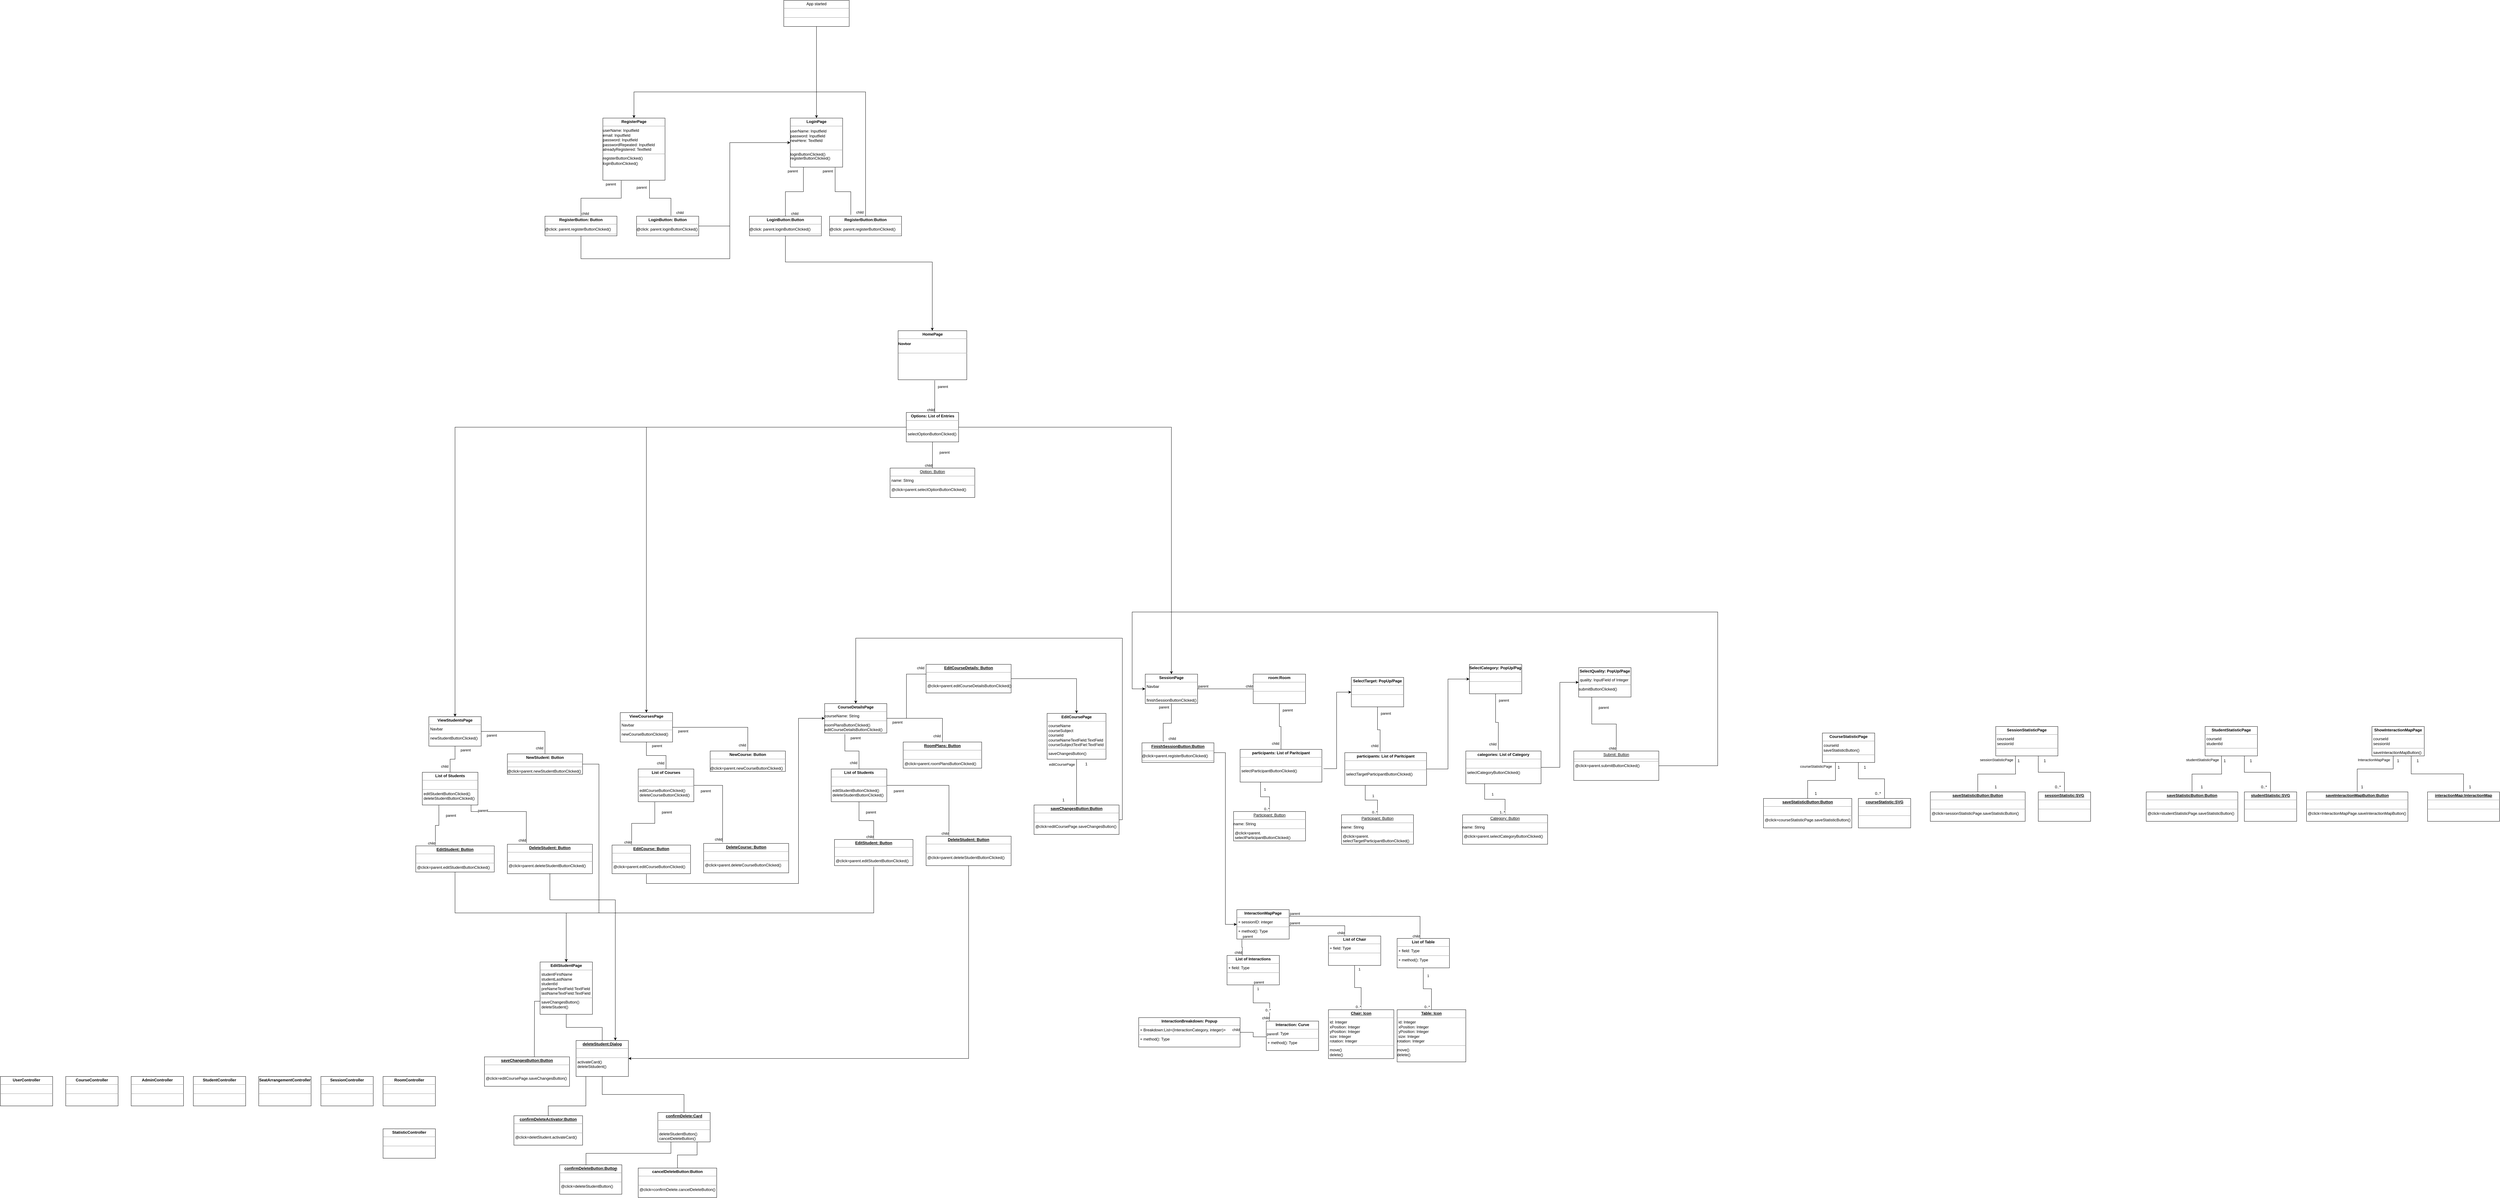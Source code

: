 <mxfile version="20.8.3" type="device"><diagram id="cpifBIFEWln35uE-_9-8" name="Seite-1"><mxGraphModel dx="8370" dy="5965" grid="1" gridSize="10" guides="1" tooltips="1" connect="1" arrows="1" fold="1" page="0" pageScale="1" pageWidth="827" pageHeight="1169" math="0" shadow="0"><root><mxCell id="0"/><mxCell id="1" parent="0"/><mxCell id="qC_ueaD53rBx9lLqqEXd-35" style="edgeStyle=orthogonalEdgeStyle;rounded=0;orthogonalLoop=1;jettySize=auto;html=1;" edge="1" parent="1" source="Z_nPndnvsYoS050NCWy0-54" target="l036E_JYM0mYhw07F_cS-10"><mxGeometry relative="1" as="geometry"/></mxCell><mxCell id="Z_nPndnvsYoS050NCWy0-54" value="&lt;p style=&quot;margin:0px;margin-top:4px;text-align:center;&quot;&gt;&lt;span style=&quot;background-color: rgb(251, 251, 251);&quot;&gt;App started&lt;/span&gt;&lt;br&gt;&lt;/p&gt;&lt;hr size=&quot;1&quot;&gt;&lt;p style=&quot;margin:0px;margin-left:4px;&quot;&gt;&lt;br&gt;&lt;/p&gt;&lt;hr size=&quot;1&quot;&gt;&lt;p style=&quot;margin:0px;margin-left:4px;&quot;&gt;&lt;br&gt;&lt;/p&gt;" style="verticalAlign=top;align=left;overflow=fill;fontSize=12;fontFamily=Helvetica;html=1;rounded=0;" parent="1" vertex="1"><mxGeometry x="1535" y="-1760" width="200" height="80" as="geometry"/></mxCell><mxCell id="qC_ueaD53rBx9lLqqEXd-51" style="edgeStyle=orthogonalEdgeStyle;rounded=0;orthogonalLoop=1;jettySize=auto;html=1;" edge="1" parent="1" source="Gh6N8lMlHH81Sn37hVXB-133" target="l036E_JYM0mYhw07F_cS-169"><mxGeometry relative="1" as="geometry"><Array as="points"><mxPoint x="2570" y="745"/><mxPoint x="2570" y="190"/><mxPoint x="1755" y="190"/></Array></mxGeometry></mxCell><mxCell id="Gh6N8lMlHH81Sn37hVXB-133" value="&lt;p style=&quot;margin:0px;margin-top:4px;text-align:center;&quot;&gt;&lt;b&gt;&lt;u&gt;saveChangesButton:Button&lt;/u&gt;&lt;/b&gt;&lt;/p&gt;&lt;hr size=&quot;1&quot;&gt;&lt;p style=&quot;margin:0px;margin-left:4px;&quot;&gt;&lt;br&gt;&lt;/p&gt;&lt;hr size=&quot;1&quot;&gt;&lt;p style=&quot;margin:0px;margin-left:4px;&quot;&gt;@click=editCoursePage.saveChangesButton()&lt;/p&gt;" style="verticalAlign=top;align=left;overflow=fill;fontSize=12;fontFamily=Helvetica;html=1;" parent="1" vertex="1"><mxGeometry x="2300" y="700" width="260" height="90" as="geometry"/></mxCell><mxCell id="Gh6N8lMlHH81Sn37hVXB-148" value="&lt;p style=&quot;margin:0px;margin-top:4px;text-align:center;&quot;&gt;&lt;span style=&quot;font-weight: 700;&quot;&gt;EditCoursePage&lt;/span&gt;&lt;br&gt;&lt;/p&gt;&lt;hr size=&quot;1&quot;&gt;&lt;p style=&quot;margin:0px;margin-left:4px;&quot;&gt;courseName&lt;/p&gt;&lt;p style=&quot;margin:0px;margin-left:4px;&quot;&gt;courseSubject&lt;/p&gt;&lt;p style=&quot;margin:0px;margin-left:4px;&quot;&gt;courseId&lt;/p&gt;&lt;p style=&quot;margin:0px;margin-left:4px;&quot;&gt;courseNameTextField:TextField&lt;br&gt;&lt;/p&gt;&lt;p style=&quot;margin:0px;margin-left:4px;&quot;&gt;courseSubjectTextFiel:TextField&lt;/p&gt;&lt;hr size=&quot;1&quot;&gt;&lt;p style=&quot;margin:0px;margin-left:4px;&quot;&gt;saveChangesButton()&lt;/p&gt;" style="verticalAlign=top;align=left;overflow=fill;fontSize=12;fontFamily=Helvetica;html=1;" parent="1" vertex="1"><mxGeometry x="2340" y="420" width="180" height="140" as="geometry"/></mxCell><mxCell id="Gh6N8lMlHH81Sn37hVXB-165" value="&lt;p style=&quot;margin:0px;margin-top:4px;text-align:center;&quot;&gt;&lt;b&gt;UserController&lt;/b&gt;&lt;/p&gt;&lt;hr size=&quot;1&quot;&gt;&lt;p style=&quot;margin:0px;margin-left:4px;&quot;&gt;&lt;br&gt;&lt;/p&gt;&lt;hr size=&quot;1&quot;&gt;&lt;p style=&quot;margin:0px;margin-left:4px;&quot;&gt;&lt;br&gt;&lt;/p&gt;" style="verticalAlign=top;align=left;overflow=fill;fontSize=12;fontFamily=Helvetica;html=1;" parent="1" vertex="1"><mxGeometry x="-860" y="1530" width="160" height="90" as="geometry"/></mxCell><mxCell id="Gh6N8lMlHH81Sn37hVXB-166" value="&lt;p style=&quot;margin:0px;margin-top:4px;text-align:center;&quot;&gt;&lt;b&gt;CourseController&lt;/b&gt;&lt;/p&gt;&lt;hr size=&quot;1&quot;&gt;&lt;p style=&quot;margin:0px;margin-left:4px;&quot;&gt;&lt;br&gt;&lt;/p&gt;&lt;hr size=&quot;1&quot;&gt;&lt;p style=&quot;margin:0px;margin-left:4px;&quot;&gt;&lt;br&gt;&lt;/p&gt;" style="verticalAlign=top;align=left;overflow=fill;fontSize=12;fontFamily=Helvetica;html=1;" parent="1" vertex="1"><mxGeometry x="-660" y="1530" width="160" height="90" as="geometry"/></mxCell><mxCell id="Gh6N8lMlHH81Sn37hVXB-167" value="&lt;p style=&quot;margin:0px;margin-top:4px;text-align:center;&quot;&gt;&lt;b&gt;AdminController&lt;/b&gt;&lt;/p&gt;&lt;hr size=&quot;1&quot;&gt;&lt;p style=&quot;margin:0px;margin-left:4px;&quot;&gt;&lt;br&gt;&lt;/p&gt;&lt;hr size=&quot;1&quot;&gt;&lt;p style=&quot;margin:0px;margin-left:4px;&quot;&gt;&lt;br&gt;&lt;/p&gt;" style="verticalAlign=top;align=left;overflow=fill;fontSize=12;fontFamily=Helvetica;html=1;" parent="1" vertex="1"><mxGeometry x="-460" y="1530" width="160" height="90" as="geometry"/></mxCell><mxCell id="Gh6N8lMlHH81Sn37hVXB-168" value="&lt;p style=&quot;margin:0px;margin-top:4px;text-align:center;&quot;&gt;&lt;b&gt;StudentController&lt;/b&gt;&lt;/p&gt;&lt;hr size=&quot;1&quot;&gt;&lt;p style=&quot;margin:0px;margin-left:4px;&quot;&gt;&lt;br&gt;&lt;/p&gt;&lt;hr size=&quot;1&quot;&gt;&lt;p style=&quot;margin:0px;margin-left:4px;&quot;&gt;&lt;br&gt;&lt;/p&gt;" style="verticalAlign=top;align=left;overflow=fill;fontSize=12;fontFamily=Helvetica;html=1;" parent="1" vertex="1"><mxGeometry x="-270" y="1530" width="160" height="90" as="geometry"/></mxCell><mxCell id="Gh6N8lMlHH81Sn37hVXB-169" value="&lt;p style=&quot;margin:0px;margin-top:4px;text-align:center;&quot;&gt;&lt;b&gt;SeatArrangementController&lt;/b&gt;&lt;/p&gt;&lt;hr size=&quot;1&quot;&gt;&lt;p style=&quot;margin:0px;margin-left:4px;&quot;&gt;&lt;br&gt;&lt;/p&gt;&lt;hr size=&quot;1&quot;&gt;&lt;p style=&quot;margin:0px;margin-left:4px;&quot;&gt;&lt;br&gt;&lt;/p&gt;" style="verticalAlign=top;align=left;overflow=fill;fontSize=12;fontFamily=Helvetica;html=1;" parent="1" vertex="1"><mxGeometry x="-70" y="1530" width="160" height="90" as="geometry"/></mxCell><mxCell id="Gh6N8lMlHH81Sn37hVXB-170" value="&lt;p style=&quot;margin:0px;margin-top:4px;text-align:center;&quot;&gt;&lt;b&gt;SessionController&lt;/b&gt;&lt;/p&gt;&lt;hr size=&quot;1&quot;&gt;&lt;p style=&quot;margin:0px;margin-left:4px;&quot;&gt;&lt;br&gt;&lt;/p&gt;&lt;hr size=&quot;1&quot;&gt;&lt;p style=&quot;margin:0px;margin-left:4px;&quot;&gt;&lt;br&gt;&lt;/p&gt;" style="verticalAlign=top;align=left;overflow=fill;fontSize=12;fontFamily=Helvetica;html=1;" parent="1" vertex="1"><mxGeometry x="120" y="1530" width="160" height="90" as="geometry"/></mxCell><mxCell id="Gh6N8lMlHH81Sn37hVXB-171" value="&lt;p style=&quot;margin:0px;margin-top:4px;text-align:center;&quot;&gt;&lt;b&gt;RoomController&lt;/b&gt;&lt;/p&gt;&lt;hr size=&quot;1&quot;&gt;&lt;p style=&quot;margin:0px;margin-left:4px;&quot;&gt;&lt;br&gt;&lt;/p&gt;&lt;hr size=&quot;1&quot;&gt;&lt;p style=&quot;margin:0px;margin-left:4px;&quot;&gt;&lt;br&gt;&lt;/p&gt;" style="verticalAlign=top;align=left;overflow=fill;fontSize=12;fontFamily=Helvetica;html=1;" parent="1" vertex="1"><mxGeometry x="310" y="1530" width="160" height="90" as="geometry"/></mxCell><mxCell id="Gh6N8lMlHH81Sn37hVXB-172" value="&lt;p style=&quot;margin:0px;margin-top:4px;text-align:center;&quot;&gt;&lt;b&gt;StatisticController&lt;/b&gt;&lt;/p&gt;&lt;hr size=&quot;1&quot;&gt;&lt;p style=&quot;margin:0px;margin-left:4px;&quot;&gt;&lt;br&gt;&lt;/p&gt;&lt;hr size=&quot;1&quot;&gt;&lt;p style=&quot;margin:0px;margin-left:4px;&quot;&gt;&lt;br&gt;&lt;/p&gt;" style="verticalAlign=top;align=left;overflow=fill;fontSize=12;fontFamily=Helvetica;html=1;" parent="1" vertex="1"><mxGeometry x="310" y="1690" width="160" height="90" as="geometry"/></mxCell><mxCell id="Gh6N8lMlHH81Sn37hVXB-174" value="&lt;p style=&quot;margin:0px;margin-top:4px;text-align:center;&quot;&gt;&lt;b&gt;CourseStatisticPage&lt;/b&gt;&lt;/p&gt;&lt;hr size=&quot;1&quot;&gt;&lt;p style=&quot;margin:0px;margin-left:4px;&quot;&gt;courseId&lt;/p&gt;&amp;nbsp;saveStatisticButton()&lt;hr size=&quot;1&quot;&gt;&lt;p style=&quot;margin:0px;margin-left:4px;&quot;&gt;&lt;br&gt;&lt;/p&gt;" style="verticalAlign=top;align=left;overflow=fill;fontSize=12;fontFamily=Helvetica;html=1;" parent="1" vertex="1"><mxGeometry x="4710" y="480" width="160" height="90" as="geometry"/></mxCell><mxCell id="Gh6N8lMlHH81Sn37hVXB-175" value="&lt;p style=&quot;margin:0px;margin-top:4px;text-align:center;&quot;&gt;&lt;b&gt;StudentStatisticPage&lt;/b&gt;&lt;/p&gt;&lt;hr size=&quot;1&quot;&gt;&lt;p style=&quot;margin:0px;margin-left:4px;&quot;&gt;&lt;span style=&quot;background-color: initial;&quot;&gt;courseId&lt;/span&gt;&lt;br&gt;&lt;/p&gt;&lt;p style=&quot;margin:0px;margin-left:4px;&quot;&gt;studentId&lt;/p&gt;&lt;hr style=&quot;border-color: var(--border-color);&quot; size=&quot;1&quot;&gt;&lt;p style=&quot;margin:0px;margin-left:4px;&quot;&gt;&lt;br&gt;&lt;/p&gt;" style="verticalAlign=top;align=left;overflow=fill;fontSize=12;fontFamily=Helvetica;html=1;" parent="1" vertex="1"><mxGeometry x="5880" y="460" width="160" height="90" as="geometry"/></mxCell><mxCell id="Gh6N8lMlHH81Sn37hVXB-176" value="&lt;p style=&quot;margin:0px;margin-top:4px;text-align:center;&quot;&gt;&lt;b&gt;SessionStatisticPage&lt;/b&gt;&lt;/p&gt;&lt;hr size=&quot;1&quot;&gt;&lt;p style=&quot;margin:0px;margin-left:4px;&quot;&gt;&lt;span style=&quot;background-color: initial;&quot;&gt;coursseId&lt;/span&gt;&lt;br&gt;&lt;/p&gt;&lt;p style=&quot;margin:0px;margin-left:4px;&quot;&gt;sessionId&lt;/p&gt;&lt;hr size=&quot;1&quot;&gt;&lt;p style=&quot;margin:0px;margin-left:4px;&quot;&gt;&lt;br&gt;&lt;/p&gt;" style="verticalAlign=top;align=left;overflow=fill;fontSize=12;fontFamily=Helvetica;html=1;" parent="1" vertex="1"><mxGeometry x="5240" y="460" width="190" height="90" as="geometry"/></mxCell><mxCell id="Gh6N8lMlHH81Sn37hVXB-222" value="1" style="text;html=1;strokeColor=none;fillColor=none;align=center;verticalAlign=middle;whiteSpace=wrap;rounded=0;" parent="1" vertex="1"><mxGeometry x="2360" y="670" width="60" height="30" as="geometry"/></mxCell><mxCell id="79QEasEMmQwjTIxY8kid-5" value="&lt;p style=&quot;margin:0px;margin-top:4px;text-align:center;&quot;&gt;&lt;b&gt;&lt;u&gt;courseStatistic:SVG&lt;/u&gt;&lt;/b&gt;&lt;/p&gt;&lt;hr size=&quot;1&quot;&gt;&lt;p style=&quot;margin:0px;margin-left:4px;&quot;&gt;&lt;br&gt;&lt;/p&gt;&lt;hr size=&quot;1&quot;&gt;&lt;p style=&quot;margin:0px;margin-left:4px;&quot;&gt;&lt;br&gt;&lt;/p&gt;" style="verticalAlign=top;align=left;overflow=fill;fontSize=12;fontFamily=Helvetica;html=1;" parent="1" vertex="1"><mxGeometry x="4820" y="680" width="160" height="90" as="geometry"/></mxCell><mxCell id="79QEasEMmQwjTIxY8kid-6" value="" style="endArrow=none;html=1;edgeStyle=orthogonalEdgeStyle;rounded=0;exitX=0.5;exitY=0;exitDx=0;exitDy=0;entryX=0.5;entryY=0;entryDx=0;entryDy=0;" parent="1" source="79QEasEMmQwjTIxY8kid-7" target="79QEasEMmQwjTIxY8kid-5" edge="1"><mxGeometry relative="1" as="geometry"><mxPoint x="4830" y="570" as="sourcePoint"/><mxPoint x="4880" y="630" as="targetPoint"/><Array as="points"><mxPoint x="4820" y="620"/><mxPoint x="4900" y="620"/></Array></mxGeometry></mxCell><mxCell id="79QEasEMmQwjTIxY8kid-7" value="1" style="text;html=1;strokeColor=none;fillColor=none;align=center;verticalAlign=middle;whiteSpace=wrap;rounded=0;" parent="1" vertex="1"><mxGeometry x="4810" y="570" width="60" height="30" as="geometry"/></mxCell><mxCell id="79QEasEMmQwjTIxY8kid-8" value="0..*" style="text;html=1;strokeColor=none;fillColor=none;align=center;verticalAlign=middle;whiteSpace=wrap;rounded=0;" parent="1" vertex="1"><mxGeometry x="4850" y="650" width="60" height="30" as="geometry"/></mxCell><mxCell id="79QEasEMmQwjTIxY8kid-10" value="&lt;p style=&quot;margin:0px;margin-top:4px;text-align:center;&quot;&gt;&lt;b&gt;&lt;u&gt;saveStatisticButton:Button&lt;/u&gt;&lt;/b&gt;&lt;/p&gt;&lt;hr size=&quot;1&quot;&gt;&lt;p style=&quot;margin:0px;margin-left:4px;&quot;&gt;&lt;br&gt;&lt;/p&gt;&lt;hr size=&quot;1&quot;&gt;&lt;p style=&quot;margin:0px;margin-left:4px;&quot;&gt;@click=courseStatisticPage.saveStatisticButton()&lt;/p&gt;" style="verticalAlign=top;align=left;overflow=fill;fontSize=12;fontFamily=Helvetica;html=1;" parent="1" vertex="1"><mxGeometry x="4530" y="680" width="270" height="90" as="geometry"/></mxCell><mxCell id="79QEasEMmQwjTIxY8kid-17" value="" style="endArrow=none;html=1;edgeStyle=orthogonalEdgeStyle;rounded=0;exitX=0.25;exitY=1;exitDx=0;exitDy=0;entryX=0.5;entryY=0;entryDx=0;entryDy=0;" parent="1" source="Gh6N8lMlHH81Sn37hVXB-174" target="79QEasEMmQwjTIxY8kid-10" edge="1"><mxGeometry relative="1" as="geometry"><mxPoint x="4650" y="640" as="sourcePoint"/><mxPoint x="4810" y="640" as="targetPoint"/></mxGeometry></mxCell><mxCell id="79QEasEMmQwjTIxY8kid-18" value="courseStatisticPage" style="edgeLabel;resizable=0;html=1;align=left;verticalAlign=bottom;" parent="79QEasEMmQwjTIxY8kid-17" connectable="0" vertex="1"><mxGeometry x="-1" relative="1" as="geometry"><mxPoint x="-110" y="20" as="offset"/></mxGeometry></mxCell><mxCell id="79QEasEMmQwjTIxY8kid-20" value="1" style="text;html=1;strokeColor=none;fillColor=none;align=center;verticalAlign=middle;whiteSpace=wrap;rounded=0;" parent="1" vertex="1"><mxGeometry x="4730" y="570" width="60" height="30" as="geometry"/></mxCell><mxCell id="79QEasEMmQwjTIxY8kid-21" value="1" style="text;html=1;strokeColor=none;fillColor=none;align=center;verticalAlign=middle;whiteSpace=wrap;rounded=0;" parent="1" vertex="1"><mxGeometry x="4660" y="650" width="60" height="30" as="geometry"/></mxCell><mxCell id="79QEasEMmQwjTIxY8kid-22" value="&lt;p style=&quot;margin:0px;margin-top:4px;text-align:center;&quot;&gt;&lt;b&gt;&lt;u&gt;sessionStatistic:SVG&lt;/u&gt;&lt;/b&gt;&lt;/p&gt;&lt;hr size=&quot;1&quot;&gt;&lt;p style=&quot;margin:0px;margin-left:4px;&quot;&gt;&lt;br&gt;&lt;/p&gt;&lt;hr size=&quot;1&quot;&gt;&lt;p style=&quot;margin:0px;margin-left:4px;&quot;&gt;&lt;br&gt;&lt;/p&gt;" style="verticalAlign=top;align=left;overflow=fill;fontSize=12;fontFamily=Helvetica;html=1;" parent="1" vertex="1"><mxGeometry x="5370" y="660" width="160" height="90" as="geometry"/></mxCell><mxCell id="79QEasEMmQwjTIxY8kid-23" value="" style="endArrow=none;html=1;edgeStyle=orthogonalEdgeStyle;rounded=0;exitX=0.5;exitY=0;exitDx=0;exitDy=0;entryX=0.5;entryY=0;entryDx=0;entryDy=0;" parent="1" source="79QEasEMmQwjTIxY8kid-24" target="79QEasEMmQwjTIxY8kid-22" edge="1"><mxGeometry relative="1" as="geometry"><mxPoint x="5380" y="550" as="sourcePoint"/><mxPoint x="5430" y="610" as="targetPoint"/><Array as="points"><mxPoint x="5370" y="600"/><mxPoint x="5450" y="600"/></Array></mxGeometry></mxCell><mxCell id="79QEasEMmQwjTIxY8kid-24" value="1" style="text;html=1;strokeColor=none;fillColor=none;align=center;verticalAlign=middle;whiteSpace=wrap;rounded=0;" parent="1" vertex="1"><mxGeometry x="5360" y="550" width="60" height="30" as="geometry"/></mxCell><mxCell id="79QEasEMmQwjTIxY8kid-25" value="0..*" style="text;html=1;strokeColor=none;fillColor=none;align=center;verticalAlign=middle;whiteSpace=wrap;rounded=0;" parent="1" vertex="1"><mxGeometry x="5400" y="630" width="60" height="30" as="geometry"/></mxCell><mxCell id="79QEasEMmQwjTIxY8kid-26" value="&lt;p style=&quot;margin:0px;margin-top:4px;text-align:center;&quot;&gt;&lt;b&gt;&lt;u&gt;saveStatisticButton:Button&lt;/u&gt;&lt;/b&gt;&lt;/p&gt;&lt;hr size=&quot;1&quot;&gt;&lt;p style=&quot;margin:0px;margin-left:4px;&quot;&gt;&lt;br&gt;&lt;/p&gt;&lt;hr size=&quot;1&quot;&gt;&lt;p style=&quot;margin:0px;margin-left:4px;&quot;&gt;@click=sessionStatisticPage.saveStatisticButton()&lt;/p&gt;" style="verticalAlign=top;align=left;overflow=fill;fontSize=12;fontFamily=Helvetica;html=1;" parent="1" vertex="1"><mxGeometry x="5040" y="660" width="290" height="90" as="geometry"/></mxCell><mxCell id="79QEasEMmQwjTIxY8kid-27" value="" style="endArrow=none;html=1;edgeStyle=orthogonalEdgeStyle;rounded=0;exitX=0.25;exitY=1;exitDx=0;exitDy=0;entryX=0.5;entryY=0;entryDx=0;entryDy=0;" parent="1" target="79QEasEMmQwjTIxY8kid-26" edge="1"><mxGeometry relative="1" as="geometry"><mxPoint x="5300" y="550" as="sourcePoint"/><mxPoint x="5360" y="620" as="targetPoint"/></mxGeometry></mxCell><mxCell id="79QEasEMmQwjTIxY8kid-28" value="sessionStatisticPage" style="edgeLabel;resizable=0;html=1;align=left;verticalAlign=bottom;" parent="79QEasEMmQwjTIxY8kid-27" connectable="0" vertex="1"><mxGeometry x="-1" relative="1" as="geometry"><mxPoint x="-110" y="20" as="offset"/></mxGeometry></mxCell><mxCell id="79QEasEMmQwjTIxY8kid-29" value="1" style="text;html=1;strokeColor=none;fillColor=none;align=center;verticalAlign=middle;whiteSpace=wrap;rounded=0;" parent="1" vertex="1"><mxGeometry x="5280" y="550" width="60" height="30" as="geometry"/></mxCell><mxCell id="79QEasEMmQwjTIxY8kid-30" value="1" style="text;html=1;strokeColor=none;fillColor=none;align=center;verticalAlign=middle;whiteSpace=wrap;rounded=0;" parent="1" vertex="1"><mxGeometry x="5210" y="630" width="60" height="30" as="geometry"/></mxCell><mxCell id="79QEasEMmQwjTIxY8kid-31" value="&lt;p style=&quot;margin:0px;margin-top:4px;text-align:center;&quot;&gt;&lt;b&gt;&lt;u&gt;studentStatistic:SVG&lt;/u&gt;&lt;/b&gt;&lt;/p&gt;&lt;hr size=&quot;1&quot;&gt;&lt;p style=&quot;margin:0px;margin-left:4px;&quot;&gt;&lt;br&gt;&lt;/p&gt;&lt;hr size=&quot;1&quot;&gt;&lt;p style=&quot;margin:0px;margin-left:4px;&quot;&gt;&lt;br&gt;&lt;/p&gt;" style="verticalAlign=top;align=left;overflow=fill;fontSize=12;fontFamily=Helvetica;html=1;" parent="1" vertex="1"><mxGeometry x="6000" y="660" width="160" height="90" as="geometry"/></mxCell><mxCell id="79QEasEMmQwjTIxY8kid-32" value="" style="endArrow=none;html=1;edgeStyle=orthogonalEdgeStyle;rounded=0;exitX=0.5;exitY=0;exitDx=0;exitDy=0;entryX=0.5;entryY=0;entryDx=0;entryDy=0;" parent="1" source="79QEasEMmQwjTIxY8kid-33" target="79QEasEMmQwjTIxY8kid-31" edge="1"><mxGeometry relative="1" as="geometry"><mxPoint x="6010" y="550" as="sourcePoint"/><mxPoint x="6060" y="610" as="targetPoint"/><Array as="points"><mxPoint x="6000" y="600"/><mxPoint x="6080" y="600"/></Array></mxGeometry></mxCell><mxCell id="79QEasEMmQwjTIxY8kid-33" value="1" style="text;html=1;strokeColor=none;fillColor=none;align=center;verticalAlign=middle;whiteSpace=wrap;rounded=0;" parent="1" vertex="1"><mxGeometry x="5990" y="550" width="60" height="30" as="geometry"/></mxCell><mxCell id="79QEasEMmQwjTIxY8kid-34" value="0..*" style="text;html=1;strokeColor=none;fillColor=none;align=center;verticalAlign=middle;whiteSpace=wrap;rounded=0;" parent="1" vertex="1"><mxGeometry x="6030" y="630" width="60" height="30" as="geometry"/></mxCell><mxCell id="79QEasEMmQwjTIxY8kid-35" value="&lt;p style=&quot;margin:0px;margin-top:4px;text-align:center;&quot;&gt;&lt;b&gt;&lt;u&gt;saveStatisticButton:Button&lt;/u&gt;&lt;/b&gt;&lt;/p&gt;&lt;hr size=&quot;1&quot;&gt;&lt;p style=&quot;margin:0px;margin-left:4px;&quot;&gt;&lt;br&gt;&lt;/p&gt;&lt;hr size=&quot;1&quot;&gt;&lt;p style=&quot;margin:0px;margin-left:4px;&quot;&gt;@click=studentStatisticPage.saveStatisticButton()&lt;/p&gt;" style="verticalAlign=top;align=left;overflow=fill;fontSize=12;fontFamily=Helvetica;html=1;" parent="1" vertex="1"><mxGeometry x="5700" y="660" width="280" height="90" as="geometry"/></mxCell><mxCell id="79QEasEMmQwjTIxY8kid-36" value="" style="endArrow=none;html=1;edgeStyle=orthogonalEdgeStyle;rounded=0;exitX=0.25;exitY=1;exitDx=0;exitDy=0;entryX=0.5;entryY=0;entryDx=0;entryDy=0;" parent="1" target="79QEasEMmQwjTIxY8kid-35" edge="1"><mxGeometry relative="1" as="geometry"><mxPoint x="5930" y="550" as="sourcePoint"/><mxPoint x="5990" y="620" as="targetPoint"/></mxGeometry></mxCell><mxCell id="79QEasEMmQwjTIxY8kid-37" value="studentStatisticPage" style="edgeLabel;resizable=0;html=1;align=left;verticalAlign=bottom;" parent="79QEasEMmQwjTIxY8kid-36" connectable="0" vertex="1"><mxGeometry x="-1" relative="1" as="geometry"><mxPoint x="-110" y="20" as="offset"/></mxGeometry></mxCell><mxCell id="79QEasEMmQwjTIxY8kid-38" value="1" style="text;html=1;strokeColor=none;fillColor=none;align=center;verticalAlign=middle;whiteSpace=wrap;rounded=0;" parent="1" vertex="1"><mxGeometry x="5910" y="550" width="60" height="30" as="geometry"/></mxCell><mxCell id="79QEasEMmQwjTIxY8kid-39" value="1" style="text;html=1;strokeColor=none;fillColor=none;align=center;verticalAlign=middle;whiteSpace=wrap;rounded=0;" parent="1" vertex="1"><mxGeometry x="5840" y="630" width="60" height="30" as="geometry"/></mxCell><mxCell id="Gh6N8lMlHH81Sn37hVXB-219" value="1" style="text;html=1;strokeColor=none;fillColor=none;align=center;verticalAlign=middle;whiteSpace=wrap;rounded=0;" parent="1" vertex="1"><mxGeometry x="2430" y="560" width="60" height="30" as="geometry"/></mxCell><mxCell id="79QEasEMmQwjTIxY8kid-44" value="" style="endArrow=none;html=1;edgeStyle=orthogonalEdgeStyle;rounded=0;entryX=0.5;entryY=0;entryDx=0;entryDy=0;exitX=0.5;exitY=1;exitDx=0;exitDy=0;" parent="1" source="Gh6N8lMlHH81Sn37hVXB-148" target="Gh6N8lMlHH81Sn37hVXB-133" edge="1"><mxGeometry x="-0.312" y="50" relative="1" as="geometry"><mxPoint x="2430.0" y="560" as="sourcePoint"/><mxPoint x="2430.0" y="700" as="targetPoint"/><Array as="points"/><mxPoint as="offset"/></mxGeometry></mxCell><mxCell id="79QEasEMmQwjTIxY8kid-45" value="editCoursePage" style="edgeLabel;resizable=0;html=1;align=left;verticalAlign=bottom;" parent="79QEasEMmQwjTIxY8kid-44" connectable="0" vertex="1"><mxGeometry x="-1" relative="1" as="geometry"><mxPoint x="-86" y="24" as="offset"/></mxGeometry></mxCell><mxCell id="79QEasEMmQwjTIxY8kid-46" value="&lt;p style=&quot;margin:0px;margin-top:4px;text-align:center;&quot;&gt;&lt;b&gt;ShowInteractionMapPage&lt;/b&gt;&lt;/p&gt;&lt;hr size=&quot;1&quot;&gt;&lt;p style=&quot;margin:0px;margin-left:4px;&quot;&gt;courseId&lt;/p&gt;&lt;p style=&quot;margin:0px;margin-left:4px;&quot;&gt;sessionId&lt;/p&gt;&lt;hr size=&quot;1&quot;&gt;&lt;p style=&quot;margin:0px;margin-left:4px;&quot;&gt;saveInteractionMapButton()&lt;/p&gt;" style="verticalAlign=top;align=left;overflow=fill;fontSize=12;fontFamily=Helvetica;html=1;" parent="1" vertex="1"><mxGeometry x="6390" y="460" width="160" height="90" as="geometry"/></mxCell><mxCell id="79QEasEMmQwjTIxY8kid-47" value="&lt;p style=&quot;margin:0px;margin-top:4px;text-align:center;&quot;&gt;&lt;b&gt;&lt;u&gt;saveInteractionMapButton:Button&lt;/u&gt;&lt;/b&gt;&lt;/p&gt;&lt;hr size=&quot;1&quot;&gt;&lt;p style=&quot;margin:0px;margin-left:4px;&quot;&gt;&lt;br&gt;&lt;/p&gt;&lt;hr size=&quot;1&quot;&gt;&lt;p style=&quot;margin:0px;margin-left:4px;&quot;&gt;@click=InteractionMapPage.saveInteractionMapButton()&lt;/p&gt;" style="verticalAlign=top;align=left;overflow=fill;fontSize=12;fontFamily=Helvetica;html=1;" parent="1" vertex="1"><mxGeometry x="6190" y="660" width="310" height="90" as="geometry"/></mxCell><mxCell id="79QEasEMmQwjTIxY8kid-48" value="" style="endArrow=none;html=1;edgeStyle=orthogonalEdgeStyle;rounded=0;entryX=0.5;entryY=0;entryDx=0;entryDy=0;exitX=0.25;exitY=0;exitDx=0;exitDy=0;" parent="1" source="79QEasEMmQwjTIxY8kid-50" target="79QEasEMmQwjTIxY8kid-47" edge="1"><mxGeometry relative="1" as="geometry"><mxPoint x="6420" y="570" as="sourcePoint"/><mxPoint x="6480" y="620" as="targetPoint"/><Array as="points"><mxPoint x="6455" y="590"/><mxPoint x="6345" y="590"/></Array></mxGeometry></mxCell><mxCell id="79QEasEMmQwjTIxY8kid-49" value="InteractionMapPage" style="edgeLabel;resizable=0;html=1;align=left;verticalAlign=bottom;" parent="79QEasEMmQwjTIxY8kid-48" connectable="0" vertex="1"><mxGeometry x="-1" relative="1" as="geometry"><mxPoint x="-110" y="20" as="offset"/></mxGeometry></mxCell><mxCell id="79QEasEMmQwjTIxY8kid-50" value="1" style="text;html=1;strokeColor=none;fillColor=none;align=center;verticalAlign=middle;whiteSpace=wrap;rounded=0;" parent="1" vertex="1"><mxGeometry x="6440" y="550" width="60" height="30" as="geometry"/></mxCell><mxCell id="79QEasEMmQwjTIxY8kid-51" value="1" style="text;html=1;strokeColor=none;fillColor=none;align=center;verticalAlign=middle;whiteSpace=wrap;rounded=0;" parent="1" vertex="1"><mxGeometry x="6330" y="630" width="60" height="30" as="geometry"/></mxCell><mxCell id="79QEasEMmQwjTIxY8kid-52" value="" style="endArrow=none;html=1;edgeStyle=orthogonalEdgeStyle;rounded=0;exitX=0.75;exitY=1;exitDx=0;exitDy=0;entryX=0.5;entryY=0;entryDx=0;entryDy=0;" parent="1" source="79QEasEMmQwjTIxY8kid-46" target="79QEasEMmQwjTIxY8kid-55" edge="1"><mxGeometry relative="1" as="geometry"><mxPoint x="6610" y="700" as="sourcePoint"/><mxPoint x="6750" y="660" as="targetPoint"/></mxGeometry></mxCell><mxCell id="79QEasEMmQwjTIxY8kid-55" value="&lt;p style=&quot;margin:0px;margin-top:4px;text-align:center;&quot;&gt;&lt;b&gt;&lt;u&gt;interactionMap:InteractionMap&lt;/u&gt;&lt;/b&gt;&lt;/p&gt;&lt;hr size=&quot;1&quot;&gt;&lt;p style=&quot;margin:0px;margin-left:4px;&quot;&gt;&lt;br&gt;&lt;/p&gt;&lt;hr size=&quot;1&quot;&gt;&lt;p style=&quot;margin:0px;margin-left:4px;&quot;&gt;&lt;br&gt;&lt;/p&gt;" style="verticalAlign=top;align=left;overflow=fill;fontSize=12;fontFamily=Helvetica;html=1;" parent="1" vertex="1"><mxGeometry x="6560" y="660" width="220" height="90" as="geometry"/></mxCell><mxCell id="79QEasEMmQwjTIxY8kid-56" value="1" style="text;html=1;strokeColor=none;fillColor=none;align=center;verticalAlign=middle;whiteSpace=wrap;rounded=0;" parent="1" vertex="1"><mxGeometry x="6500" y="550" width="60" height="30" as="geometry"/></mxCell><mxCell id="79QEasEMmQwjTIxY8kid-57" value="1" style="text;html=1;strokeColor=none;fillColor=none;align=center;verticalAlign=middle;whiteSpace=wrap;rounded=0;" parent="1" vertex="1"><mxGeometry x="6660" y="630" width="60" height="30" as="geometry"/></mxCell><mxCell id="l036E_JYM0mYhw07F_cS-1" value="&lt;p style=&quot;margin:0px;margin-top:4px;text-align:center;&quot;&gt;&lt;b&gt;RegisterPage&lt;/b&gt;&lt;/p&gt;&lt;hr size=&quot;1&quot;&gt;&lt;div&gt;&lt;div&gt;userName: Inputfield&lt;/div&gt;&lt;div&gt;email: Inputfield&lt;br&gt;password: Inputfield&lt;/div&gt;&lt;div&gt;passwordRepeated: Inputfield&lt;/div&gt;&lt;/div&gt;&lt;div&gt;alreadyRegistered: Textfield&lt;/div&gt;&lt;hr size=&quot;1&quot;&gt;&lt;div style=&quot;height:2px;&quot;&gt;registerButtonClicked()&lt;/div&gt;&lt;div style=&quot;height:2px;&quot;&gt;&lt;br&gt;&lt;/div&gt;&lt;div style=&quot;height:2px;&quot;&gt;&lt;br&gt;&lt;/div&gt;&lt;div style=&quot;height:2px;&quot;&gt;&lt;br&gt;&lt;/div&gt;&lt;div style=&quot;height:2px;&quot;&gt;&lt;br&gt;&lt;/div&gt;&lt;div style=&quot;height:2px;&quot;&gt;&lt;br&gt;&lt;/div&gt;&lt;div style=&quot;height:2px;&quot;&gt;&lt;br&gt;&lt;/div&gt;&lt;div style=&quot;height:2px;&quot;&gt;&lt;br&gt;&lt;/div&gt;&lt;div style=&quot;height:2px;&quot;&gt;loginButtonClicked()&lt;/div&gt;" style="verticalAlign=top;align=left;overflow=fill;fontSize=12;fontFamily=Helvetica;html=1;" parent="1" vertex="1"><mxGeometry x="982" y="-1400" width="190" height="190" as="geometry"/></mxCell><mxCell id="qC_ueaD53rBx9lLqqEXd-4" style="edgeStyle=orthogonalEdgeStyle;rounded=0;orthogonalLoop=1;jettySize=auto;html=1;" edge="1" parent="1" source="l036E_JYM0mYhw07F_cS-2" target="l036E_JYM0mYhw07F_cS-10"><mxGeometry relative="1" as="geometry"><Array as="points"><mxPoint x="915" y="-970"/><mxPoint x="1370" y="-970"/><mxPoint x="1370" y="-1325"/></Array></mxGeometry></mxCell><mxCell id="l036E_JYM0mYhw07F_cS-2" value="&lt;p style=&quot;margin:0px;margin-top:4px;text-align:center;&quot;&gt;&lt;b&gt;RegisterButton: Button&lt;/b&gt;&lt;br&gt;&lt;/p&gt;&lt;hr size=&quot;1&quot;&gt;&lt;div style=&quot;height:2px;&quot;&gt;&lt;/div&gt;@click: parent.registerButtonClicked()&lt;br&gt;&lt;hr size=&quot;1&quot;&gt;&lt;div style=&quot;height:2px;&quot;&gt;&lt;/div&gt;" style="verticalAlign=top;align=left;overflow=fill;fontSize=12;fontFamily=Helvetica;html=1;" parent="1" vertex="1"><mxGeometry x="805" y="-1100" width="220" height="60" as="geometry"/></mxCell><mxCell id="l036E_JYM0mYhw07F_cS-3" value="" style="endArrow=none;html=1;edgeStyle=orthogonalEdgeStyle;rounded=0;exitX=0.5;exitY=0;exitDx=0;exitDy=0;entryX=0.295;entryY=1.005;entryDx=0;entryDy=0;entryPerimeter=0;" parent="1" source="l036E_JYM0mYhw07F_cS-2" target="l036E_JYM0mYhw07F_cS-1" edge="1"><mxGeometry relative="1" as="geometry"><mxPoint x="975" y="-1120" as="sourcePoint"/><mxPoint x="1135" y="-1120" as="targetPoint"/></mxGeometry></mxCell><mxCell id="l036E_JYM0mYhw07F_cS-4" value="child" style="edgeLabel;resizable=0;html=1;align=left;verticalAlign=bottom;" parent="l036E_JYM0mYhw07F_cS-3" connectable="0" vertex="1"><mxGeometry x="-1" relative="1" as="geometry"/></mxCell><mxCell id="l036E_JYM0mYhw07F_cS-5" value="parent" style="edgeLabel;resizable=0;html=1;align=right;verticalAlign=bottom;" parent="l036E_JYM0mYhw07F_cS-3" connectable="0" vertex="1"><mxGeometry x="1" relative="1" as="geometry"><mxPoint x="-16" y="19" as="offset"/></mxGeometry></mxCell><mxCell id="qC_ueaD53rBx9lLqqEXd-3" style="edgeStyle=orthogonalEdgeStyle;rounded=0;orthogonalLoop=1;jettySize=auto;html=1;" edge="1" parent="1" source="l036E_JYM0mYhw07F_cS-6" target="l036E_JYM0mYhw07F_cS-10"><mxGeometry relative="1" as="geometry"><Array as="points"><mxPoint x="1370" y="-1070"/><mxPoint x="1370" y="-1325"/></Array></mxGeometry></mxCell><mxCell id="l036E_JYM0mYhw07F_cS-6" value="&lt;p style=&quot;margin:0px;margin-top:4px;text-align:center;&quot;&gt;&lt;b&gt;LoginButton: Button&lt;/b&gt;&lt;br&gt;&lt;/p&gt;&lt;hr size=&quot;1&quot;&gt;&lt;div style=&quot;height:2px;&quot;&gt;&lt;/div&gt;@click: parent.loginButtonClicked()&lt;br&gt;&lt;hr size=&quot;1&quot;&gt;&lt;div style=&quot;height:2px;&quot;&gt;&lt;/div&gt;" style="verticalAlign=top;align=left;overflow=fill;fontSize=12;fontFamily=Helvetica;html=1;" parent="1" vertex="1"><mxGeometry x="1085" y="-1100" width="190" height="60" as="geometry"/></mxCell><mxCell id="l036E_JYM0mYhw07F_cS-7" value="" style="endArrow=none;html=1;edgeStyle=orthogonalEdgeStyle;rounded=0;exitX=0.75;exitY=1;exitDx=0;exitDy=0;entryX=0.553;entryY=-0.033;entryDx=0;entryDy=0;entryPerimeter=0;" parent="1" source="l036E_JYM0mYhw07F_cS-1" target="l036E_JYM0mYhw07F_cS-6" edge="1"><mxGeometry relative="1" as="geometry"><mxPoint x="1035" y="-1130" as="sourcePoint"/><mxPoint x="1195" y="-1130" as="targetPoint"/></mxGeometry></mxCell><mxCell id="l036E_JYM0mYhw07F_cS-8" value="parent" style="edgeLabel;resizable=0;html=1;align=left;verticalAlign=bottom;" parent="l036E_JYM0mYhw07F_cS-7" connectable="0" vertex="1"><mxGeometry x="-1" relative="1" as="geometry"><mxPoint x="-42" y="30" as="offset"/></mxGeometry></mxCell><mxCell id="l036E_JYM0mYhw07F_cS-9" value="child" style="edgeLabel;resizable=0;html=1;align=right;verticalAlign=bottom;" parent="l036E_JYM0mYhw07F_cS-7" connectable="0" vertex="1"><mxGeometry x="1" relative="1" as="geometry"><mxPoint x="39" as="offset"/></mxGeometry></mxCell><mxCell id="l036E_JYM0mYhw07F_cS-10" value="&lt;p style=&quot;margin:0px;margin-top:4px;text-align:center;&quot;&gt;&lt;b&gt;LoginPage&lt;/b&gt;&lt;br&gt;&lt;/p&gt;&lt;hr size=&quot;1&quot;&gt;&lt;div style=&quot;height:2px;&quot;&gt;&lt;/div&gt;&lt;div&gt;userName: Inputfield&lt;/div&gt;&lt;div&gt;password: Inputfield&lt;/div&gt;&lt;div&gt;newHere: Textfield&lt;br&gt;&lt;/div&gt;&lt;br&gt;&lt;hr size=&quot;1&quot;&gt;&lt;div style=&quot;height:2px;&quot;&gt;loginButtonClicked()&lt;/div&gt;&lt;div style=&quot;height:2px;&quot;&gt;&lt;br&gt;&lt;/div&gt;&lt;div style=&quot;height:2px;&quot;&gt;&lt;br&gt;&lt;/div&gt;&lt;div style=&quot;height:2px;&quot;&gt;&lt;br&gt;&lt;/div&gt;&lt;div style=&quot;height:2px;&quot;&gt;&lt;br&gt;&lt;/div&gt;&lt;div style=&quot;height:2px;&quot;&gt;&lt;br&gt;&lt;/div&gt;&lt;div style=&quot;height:2px;&quot;&gt;registerButtonClicked()&lt;br&gt;&lt;/div&gt;" style="verticalAlign=top;align=left;overflow=fill;fontSize=12;fontFamily=Helvetica;html=1;" parent="1" vertex="1"><mxGeometry x="1555" y="-1400" width="160" height="150" as="geometry"/></mxCell><mxCell id="qC_ueaD53rBx9lLqqEXd-1" style="edgeStyle=orthogonalEdgeStyle;rounded=0;orthogonalLoop=1;jettySize=auto;html=1;" edge="1" parent="1" source="l036E_JYM0mYhw07F_cS-11" target="l036E_JYM0mYhw07F_cS-19"><mxGeometry relative="1" as="geometry"><Array as="points"><mxPoint x="1540" y="-960"/><mxPoint x="1989" y="-960"/></Array></mxGeometry></mxCell><mxCell id="l036E_JYM0mYhw07F_cS-11" value="&lt;p style=&quot;margin:0px;margin-top:4px;text-align:center;&quot;&gt;&lt;b&gt;LoginButton:Button&lt;/b&gt;&lt;br&gt;&lt;/p&gt;&lt;hr size=&quot;1&quot;&gt;&lt;div style=&quot;height:2px;&quot;&gt;&lt;/div&gt;@click: parent.loginButtonClicked()&lt;br&gt;&lt;hr size=&quot;1&quot;&gt;&lt;div style=&quot;height:2px;&quot;&gt;&lt;/div&gt;" style="verticalAlign=top;align=left;overflow=fill;fontSize=12;fontFamily=Helvetica;html=1;" parent="1" vertex="1"><mxGeometry x="1430" y="-1100" width="220" height="60" as="geometry"/></mxCell><mxCell id="l036E_JYM0mYhw07F_cS-12" value="" style="endArrow=none;html=1;edgeStyle=orthogonalEdgeStyle;rounded=0;exitX=0.25;exitY=1;exitDx=0;exitDy=0;" parent="1" source="l036E_JYM0mYhw07F_cS-10" target="l036E_JYM0mYhw07F_cS-11" edge="1"><mxGeometry relative="1" as="geometry"><mxPoint x="1152" y="-710" as="sourcePoint"/><mxPoint x="1402" y="-870" as="targetPoint"/></mxGeometry></mxCell><mxCell id="l036E_JYM0mYhw07F_cS-13" value="parent" style="edgeLabel;resizable=0;html=1;align=left;verticalAlign=bottom;" parent="l036E_JYM0mYhw07F_cS-12" connectable="0" vertex="1"><mxGeometry x="-1" relative="1" as="geometry"><mxPoint x="-50" y="20" as="offset"/></mxGeometry></mxCell><mxCell id="l036E_JYM0mYhw07F_cS-14" value="child" style="edgeLabel;resizable=0;html=1;align=right;verticalAlign=bottom;" parent="l036E_JYM0mYhw07F_cS-12" connectable="0" vertex="1"><mxGeometry x="1" relative="1" as="geometry"><mxPoint x="40" as="offset"/></mxGeometry></mxCell><mxCell id="qC_ueaD53rBx9lLqqEXd-2" style="edgeStyle=orthogonalEdgeStyle;rounded=0;orthogonalLoop=1;jettySize=auto;html=1;" edge="1" parent="1" source="l036E_JYM0mYhw07F_cS-15" target="l036E_JYM0mYhw07F_cS-1"><mxGeometry relative="1" as="geometry"><Array as="points"><mxPoint x="1785" y="-1480"/><mxPoint x="1077" y="-1480"/></Array></mxGeometry></mxCell><mxCell id="l036E_JYM0mYhw07F_cS-15" value="&lt;p style=&quot;margin:0px;margin-top:4px;text-align:center;&quot;&gt;&lt;b&gt;RegisterButton:Button&lt;/b&gt;&lt;br&gt;&lt;/p&gt;&lt;hr size=&quot;1&quot;&gt;&lt;div style=&quot;height:2px;&quot;&gt;&lt;/div&gt;@click: parent.registerButtonClicked()&lt;br&gt;&lt;hr size=&quot;1&quot;&gt;&lt;div style=&quot;height:2px;&quot;&gt;&lt;/div&gt;" style="verticalAlign=top;align=left;overflow=fill;fontSize=12;fontFamily=Helvetica;html=1;" parent="1" vertex="1"><mxGeometry x="1675" y="-1100" width="220" height="60" as="geometry"/></mxCell><mxCell id="l036E_JYM0mYhw07F_cS-16" value="" style="endArrow=none;html=1;edgeStyle=orthogonalEdgeStyle;rounded=0;exitX=0.856;exitY=1.007;exitDx=0;exitDy=0;exitPerimeter=0;entryX=0.295;entryY=-0.067;entryDx=0;entryDy=0;entryPerimeter=0;" parent="1" source="l036E_JYM0mYhw07F_cS-10" target="l036E_JYM0mYhw07F_cS-15" edge="1"><mxGeometry relative="1" as="geometry"><mxPoint x="1592" y="-1200" as="sourcePoint"/><mxPoint x="1732" y="-910" as="targetPoint"/></mxGeometry></mxCell><mxCell id="l036E_JYM0mYhw07F_cS-17" value="parent" style="edgeLabel;resizable=0;html=1;align=left;verticalAlign=bottom;" parent="l036E_JYM0mYhw07F_cS-16" connectable="0" vertex="1"><mxGeometry x="-1" relative="1" as="geometry"><mxPoint x="-40" y="19" as="offset"/></mxGeometry></mxCell><mxCell id="l036E_JYM0mYhw07F_cS-18" value="child" style="edgeLabel;resizable=0;html=1;align=right;verticalAlign=bottom;" parent="l036E_JYM0mYhw07F_cS-16" connectable="0" vertex="1"><mxGeometry x="1" relative="1" as="geometry"><mxPoint x="40" as="offset"/></mxGeometry></mxCell><mxCell id="l036E_JYM0mYhw07F_cS-19" value="&lt;p style=&quot;margin:0px;margin-top:4px;text-align:center;&quot;&gt;&lt;b&gt;HomePage&lt;/b&gt;&lt;br&gt;&lt;/p&gt;&lt;hr size=&quot;1&quot;&gt;&lt;div style=&quot;height:2px;&quot;&gt;&lt;/div&gt;&lt;div&gt;&lt;strike&gt;Navbar&lt;/strike&gt;&lt;/div&gt;&lt;div&gt;&lt;br&gt;&lt;/div&gt;&lt;hr size=&quot;1&quot;&gt;&lt;div style=&quot;height:2px;&quot;&gt;&lt;/div&gt;" style="verticalAlign=top;align=left;overflow=fill;fontSize=12;fontFamily=Helvetica;html=1;" parent="1" vertex="1"><mxGeometry x="1884.5" y="-750" width="210" height="150" as="geometry"/></mxCell><mxCell id="l036E_JYM0mYhw07F_cS-201" style="edgeStyle=orthogonalEdgeStyle;rounded=0;orthogonalLoop=1;jettySize=auto;html=1;" parent="1" source="l036E_JYM0mYhw07F_cS-20" target="l036E_JYM0mYhw07F_cS-138" edge="1"><mxGeometry relative="1" as="geometry"/></mxCell><mxCell id="l036E_JYM0mYhw07F_cS-202" style="edgeStyle=orthogonalEdgeStyle;rounded=0;orthogonalLoop=1;jettySize=auto;html=1;" parent="1" source="l036E_JYM0mYhw07F_cS-20" target="l036E_JYM0mYhw07F_cS-152" edge="1"><mxGeometry relative="1" as="geometry"/></mxCell><mxCell id="l036E_JYM0mYhw07F_cS-203" style="edgeStyle=orthogonalEdgeStyle;rounded=0;orthogonalLoop=1;jettySize=auto;html=1;" parent="1" source="l036E_JYM0mYhw07F_cS-20" target="l036E_JYM0mYhw07F_cS-30" edge="1"><mxGeometry relative="1" as="geometry"/></mxCell><mxCell id="l036E_JYM0mYhw07F_cS-20" value="&lt;p style=&quot;margin:0px;margin-top:4px;text-align:center;&quot;&gt;&lt;b&gt;Options: List of Entries&lt;/b&gt;&lt;br&gt;&lt;/p&gt;&lt;hr size=&quot;1&quot;&gt;&lt;br&gt;&lt;hr size=&quot;1&quot;&gt;&lt;p style=&quot;margin:0px;margin-left:4px;&quot;&gt;selectOptionButtonClicked()&lt;br&gt;&lt;/p&gt;" style="verticalAlign=top;align=left;overflow=fill;fontSize=12;fontFamily=Helvetica;html=1;" parent="1" vertex="1"><mxGeometry x="1909.5" y="-500" width="160" height="90" as="geometry"/></mxCell><mxCell id="l036E_JYM0mYhw07F_cS-21" value="" style="endArrow=none;html=1;edgeStyle=orthogonalEdgeStyle;rounded=0;exitX=0.533;exitY=1.013;exitDx=0;exitDy=0;exitPerimeter=0;entryX=0.544;entryY=0.011;entryDx=0;entryDy=0;entryPerimeter=0;" parent="1" source="l036E_JYM0mYhw07F_cS-19" target="l036E_JYM0mYhw07F_cS-20" edge="1"><mxGeometry relative="1" as="geometry"><mxPoint x="1614.5" y="-460" as="sourcePoint"/><mxPoint x="1774.5" y="-460" as="targetPoint"/></mxGeometry></mxCell><mxCell id="l036E_JYM0mYhw07F_cS-22" value="parent" style="edgeLabel;resizable=0;html=1;align=left;verticalAlign=bottom;" parent="l036E_JYM0mYhw07F_cS-21" connectable="0" vertex="1"><mxGeometry x="-1" relative="1" as="geometry"><mxPoint x="8" y="28" as="offset"/></mxGeometry></mxCell><mxCell id="l036E_JYM0mYhw07F_cS-23" value="child" style="edgeLabel;resizable=0;html=1;align=right;verticalAlign=bottom;" parent="l036E_JYM0mYhw07F_cS-21" connectable="0" vertex="1"><mxGeometry x="1" relative="1" as="geometry"/></mxCell><mxCell id="l036E_JYM0mYhw07F_cS-24" value="&lt;p style=&quot;margin:0px;margin-top:4px;text-align:center;&quot;&gt;&lt;u&gt;Option: Button&lt;/u&gt;&lt;br&gt;&lt;/p&gt;&lt;hr size=&quot;1&quot;&gt;&lt;p style=&quot;margin:0px;margin-left:4px;&quot;&gt;name: String&lt;br&gt;&lt;/p&gt;&lt;hr size=&quot;1&quot;&gt;&lt;p style=&quot;margin:0px;margin-left:4px;&quot;&gt;@click=parent.selectOptionButtonClicked()&lt;br&gt;&lt;/p&gt;" style="verticalAlign=top;align=left;overflow=fill;fontSize=12;fontFamily=Helvetica;html=1;" parent="1" vertex="1"><mxGeometry x="1860" y="-330" width="259" height="90" as="geometry"/></mxCell><mxCell id="l036E_JYM0mYhw07F_cS-25" value="" style="endArrow=none;html=1;edgeStyle=orthogonalEdgeStyle;rounded=0;exitX=0.5;exitY=1;exitDx=0;exitDy=0;entryX=0.5;entryY=0;entryDx=0;entryDy=0;" parent="1" source="l036E_JYM0mYhw07F_cS-20" target="l036E_JYM0mYhw07F_cS-24" edge="1"><mxGeometry relative="1" as="geometry"><mxPoint x="1654.5" y="-300" as="sourcePoint"/><mxPoint x="1814.5" y="-300" as="targetPoint"/></mxGeometry></mxCell><mxCell id="l036E_JYM0mYhw07F_cS-26" value="parent" style="edgeLabel;resizable=0;html=1;align=left;verticalAlign=bottom;" parent="l036E_JYM0mYhw07F_cS-25" connectable="0" vertex="1"><mxGeometry x="-1" relative="1" as="geometry"><mxPoint x="19" y="40" as="offset"/></mxGeometry></mxCell><mxCell id="l036E_JYM0mYhw07F_cS-27" value="child" style="edgeLabel;resizable=0;html=1;align=right;verticalAlign=bottom;" parent="l036E_JYM0mYhw07F_cS-25" connectable="0" vertex="1"><mxGeometry x="1" relative="1" as="geometry"/></mxCell><mxCell id="l036E_JYM0mYhw07F_cS-30" value="&lt;p style=&quot;margin:0px;margin-top:4px;text-align:center;&quot;&gt;&lt;b&gt;SessionPage&lt;/b&gt;&lt;/p&gt;&lt;hr size=&quot;1&quot;&gt;&lt;p style=&quot;margin:0px;margin-left:4px;&quot;&gt;Navbar&lt;/p&gt;&lt;p style=&quot;margin:0px;margin-left:4px;&quot;&gt;&lt;br&gt;&lt;/p&gt;&lt;hr size=&quot;1&quot;&gt;&lt;p style=&quot;margin:0px;margin-left:4px;&quot;&gt;finishSessionButtonClicked()&lt;/p&gt;" style="verticalAlign=top;align=left;overflow=fill;fontSize=12;fontFamily=Helvetica;html=1;" parent="1" vertex="1"><mxGeometry x="2640" y="300" width="160" height="90" as="geometry"/></mxCell><mxCell id="qC_ueaD53rBx9lLqqEXd-89" style="edgeStyle=orthogonalEdgeStyle;rounded=0;orthogonalLoop=1;jettySize=auto;html=1;entryX=0;entryY=0.5;entryDx=0;entryDy=0;" edge="1" parent="1" source="l036E_JYM0mYhw07F_cS-31" target="qC_ueaD53rBx9lLqqEXd-58"><mxGeometry relative="1" as="geometry"/></mxCell><mxCell id="l036E_JYM0mYhw07F_cS-31" value="&lt;p style=&quot;margin:0px;margin-top:4px;text-align:center;&quot;&gt;&lt;u&gt;&lt;b&gt;FinishSessionButton:Button&lt;/b&gt;&lt;/u&gt;&lt;br&gt;&lt;/p&gt;&lt;hr size=&quot;1&quot;&gt;&lt;div style=&quot;height:2px;&quot;&gt;&lt;/div&gt;@click=parent.registerButtonClicked()&lt;br&gt;&lt;hr size=&quot;1&quot;&gt;&lt;div style=&quot;height:2px;&quot;&gt;&lt;/div&gt;" style="verticalAlign=top;align=left;overflow=fill;fontSize=12;fontFamily=Helvetica;html=1;" parent="1" vertex="1"><mxGeometry x="2630" y="510" width="220" height="60" as="geometry"/></mxCell><mxCell id="l036E_JYM0mYhw07F_cS-32" value="" style="endArrow=none;html=1;edgeStyle=orthogonalEdgeStyle;rounded=0;exitX=0.5;exitY=1;exitDx=0;exitDy=0;entryX=0.295;entryY=-0.067;entryDx=0;entryDy=0;entryPerimeter=0;" parent="1" source="l036E_JYM0mYhw07F_cS-30" target="l036E_JYM0mYhw07F_cS-31" edge="1"><mxGeometry relative="1" as="geometry"><mxPoint x="2719.96" y="420.0" as="sourcePoint"/><mxPoint x="2763" y="718.95" as="targetPoint"/></mxGeometry></mxCell><mxCell id="l036E_JYM0mYhw07F_cS-33" value="parent" style="edgeLabel;resizable=0;html=1;align=left;verticalAlign=bottom;" parent="l036E_JYM0mYhw07F_cS-32" connectable="0" vertex="1"><mxGeometry x="-1" relative="1" as="geometry"><mxPoint x="-40" y="19" as="offset"/></mxGeometry></mxCell><mxCell id="l036E_JYM0mYhw07F_cS-34" value="child" style="edgeLabel;resizable=0;html=1;align=right;verticalAlign=bottom;" parent="l036E_JYM0mYhw07F_cS-32" connectable="0" vertex="1"><mxGeometry x="1" relative="1" as="geometry"><mxPoint x="40" as="offset"/></mxGeometry></mxCell><mxCell id="l036E_JYM0mYhw07F_cS-35" value="&lt;p style=&quot;margin:0px;margin-top:4px;text-align:center;&quot;&gt;&lt;b&gt;room:Room&lt;/b&gt;&lt;/p&gt;&lt;hr size=&quot;1&quot;&gt;&lt;p style=&quot;margin:0px;margin-left:4px;&quot;&gt;&lt;br&gt;&lt;/p&gt;&lt;hr size=&quot;1&quot;&gt;&lt;p style=&quot;margin:0px;margin-left:4px;&quot;&gt;&lt;br&gt;&lt;/p&gt;" style="verticalAlign=top;align=left;overflow=fill;fontSize=12;fontFamily=Helvetica;html=1;" parent="1" vertex="1"><mxGeometry x="2970" y="300" width="160" height="90" as="geometry"/></mxCell><mxCell id="l036E_JYM0mYhw07F_cS-36" value="" style="endArrow=none;html=1;edgeStyle=orthogonalEdgeStyle;rounded=0;exitX=1;exitY=0.5;exitDx=0;exitDy=0;entryX=0;entryY=0.5;entryDx=0;entryDy=0;" parent="1" source="l036E_JYM0mYhw07F_cS-30" target="l036E_JYM0mYhw07F_cS-35" edge="1"><mxGeometry relative="1" as="geometry"><mxPoint x="2670" y="490" as="sourcePoint"/><mxPoint x="2830" y="490" as="targetPoint"/></mxGeometry></mxCell><mxCell id="l036E_JYM0mYhw07F_cS-37" value="parent" style="edgeLabel;resizable=0;html=1;align=left;verticalAlign=bottom;" parent="l036E_JYM0mYhw07F_cS-36" connectable="0" vertex="1"><mxGeometry x="-1" relative="1" as="geometry"/></mxCell><mxCell id="l036E_JYM0mYhw07F_cS-38" value="child" style="edgeLabel;resizable=0;html=1;align=right;verticalAlign=bottom;" parent="l036E_JYM0mYhw07F_cS-36" connectable="0" vertex="1"><mxGeometry x="1" relative="1" as="geometry"/></mxCell><mxCell id="l036E_JYM0mYhw07F_cS-39" style="edgeStyle=orthogonalEdgeStyle;rounded=0;orthogonalLoop=1;jettySize=auto;html=1;entryX=0;entryY=0.5;entryDx=0;entryDy=0;exitX=1.02;exitY=0.59;exitDx=0;exitDy=0;exitPerimeter=0;" parent="1" source="l036E_JYM0mYhw07F_cS-40" target="l036E_JYM0mYhw07F_cS-48" edge="1"><mxGeometry relative="1" as="geometry"><mxPoint x="3180" y="590" as="sourcePoint"/></mxGeometry></mxCell><mxCell id="l036E_JYM0mYhw07F_cS-40" value="&lt;p style=&quot;margin:0px;margin-top:4px;text-align:center;&quot;&gt;&lt;b&gt;participants: List of Paritcipant&lt;/b&gt;&lt;br&gt;&lt;/p&gt;&lt;hr size=&quot;1&quot;&gt;&lt;br&gt;&lt;hr size=&quot;1&quot;&gt;&lt;p style=&quot;margin:0px;margin-left:4px;&quot;&gt;selectParticipantButtonClicked()&lt;br&gt;&lt;/p&gt;" style="verticalAlign=top;align=left;overflow=fill;fontSize=12;fontFamily=Helvetica;html=1;" parent="1" vertex="1"><mxGeometry x="2930" y="530" width="250" height="100" as="geometry"/></mxCell><mxCell id="l036E_JYM0mYhw07F_cS-41" value="" style="endArrow=none;html=1;edgeStyle=orthogonalEdgeStyle;rounded=0;exitX=0.5;exitY=1;exitDx=0;exitDy=0;entryX=0.5;entryY=0;entryDx=0;entryDy=0;" parent="1" source="l036E_JYM0mYhw07F_cS-35" target="l036E_JYM0mYhw07F_cS-40" edge="1"><mxGeometry x="-1" y="-508" relative="1" as="geometry"><mxPoint x="2904.93" y="451.95" as="sourcePoint"/><mxPoint x="2890.04" y="550.99" as="targetPoint"/><mxPoint x="510" y="496" as="offset"/></mxGeometry></mxCell><mxCell id="l036E_JYM0mYhw07F_cS-42" value="parent" style="edgeLabel;resizable=0;html=1;align=left;verticalAlign=bottom;" parent="l036E_JYM0mYhw07F_cS-41" connectable="0" vertex="1"><mxGeometry x="-1" relative="1" as="geometry"><mxPoint x="8" y="28" as="offset"/></mxGeometry></mxCell><mxCell id="l036E_JYM0mYhw07F_cS-43" value="child" style="edgeLabel;resizable=0;html=1;align=right;verticalAlign=bottom;" parent="l036E_JYM0mYhw07F_cS-41" connectable="0" vertex="1"><mxGeometry x="1" relative="1" as="geometry"><mxPoint x="-5" y="-10" as="offset"/></mxGeometry></mxCell><mxCell id="l036E_JYM0mYhw07F_cS-44" value="&lt;p style=&quot;margin:0px;margin-top:4px;text-align:center;&quot;&gt;&lt;u&gt;Participant: Button&lt;/u&gt;&lt;br&gt;&lt;/p&gt;&lt;hr size=&quot;1&quot;&gt;&lt;div&gt;name: String&lt;br&gt;&lt;/div&gt;&lt;hr size=&quot;1&quot;&gt;&lt;p style=&quot;margin:0px;margin-left:4px;&quot;&gt;@click=parent.&lt;/p&gt;&lt;p style=&quot;margin:0px;margin-left:4px;&quot;&gt;selectParticipantButtonClicked()&lt;br&gt;&lt;/p&gt;" style="verticalAlign=top;align=left;overflow=fill;fontSize=12;fontFamily=Helvetica;html=1;" parent="1" vertex="1"><mxGeometry x="2910" y="720" width="220" height="90" as="geometry"/></mxCell><mxCell id="l036E_JYM0mYhw07F_cS-45" value="" style="endArrow=none;html=1;edgeStyle=orthogonalEdgeStyle;rounded=0;exitX=0.25;exitY=1;exitDx=0;exitDy=0;entryX=0.5;entryY=0;entryDx=0;entryDy=0;" parent="1" source="l036E_JYM0mYhw07F_cS-40" target="l036E_JYM0mYhw07F_cS-44" edge="1"><mxGeometry relative="1" as="geometry"><mxPoint x="2990" y="650" as="sourcePoint"/><mxPoint x="2830" y="760" as="targetPoint"/></mxGeometry></mxCell><mxCell id="l036E_JYM0mYhw07F_cS-46" value="1" style="edgeLabel;resizable=0;html=1;align=left;verticalAlign=bottom;" parent="l036E_JYM0mYhw07F_cS-45" connectable="0" vertex="1"><mxGeometry x="-1" relative="1" as="geometry"><mxPoint x="8" y="30" as="offset"/></mxGeometry></mxCell><mxCell id="l036E_JYM0mYhw07F_cS-47" value="0..*" style="edgeLabel;resizable=0;html=1;align=right;verticalAlign=bottom;" parent="l036E_JYM0mYhw07F_cS-45" connectable="0" vertex="1"><mxGeometry x="1" relative="1" as="geometry"/></mxCell><mxCell id="l036E_JYM0mYhw07F_cS-48" value="&lt;p style=&quot;margin:0px;margin-top:4px;text-align:center;&quot;&gt;&lt;b&gt;SelectTarget: PopUp/Page&lt;br&gt;&lt;/b&gt;&lt;/p&gt;&lt;hr size=&quot;1&quot;&gt;&lt;p style=&quot;margin:0px;margin-left:4px;&quot;&gt;&lt;br&gt;&lt;/p&gt;&lt;hr size=&quot;1&quot;&gt;&lt;p style=&quot;margin:0px;margin-left:4px;&quot;&gt;&lt;br&gt;&lt;/p&gt;" style="verticalAlign=top;align=left;overflow=fill;fontSize=12;fontFamily=Helvetica;html=1;" parent="1" vertex="1"><mxGeometry x="3270" y="310" width="160" height="90" as="geometry"/></mxCell><mxCell id="l036E_JYM0mYhw07F_cS-49" style="edgeStyle=orthogonalEdgeStyle;rounded=0;orthogonalLoop=1;jettySize=auto;html=1;exitX=1;exitY=0.5;exitDx=0;exitDy=0;entryX=0;entryY=0.5;entryDx=0;entryDy=0;" parent="1" source="l036E_JYM0mYhw07F_cS-50" target="l036E_JYM0mYhw07F_cS-58" edge="1"><mxGeometry relative="1" as="geometry"/></mxCell><mxCell id="l036E_JYM0mYhw07F_cS-50" value="&lt;p style=&quot;margin:0px;margin-top:4px;text-align:center;&quot;&gt;&lt;b&gt;participants: List of Paritcipant&lt;/b&gt;&lt;br&gt;&lt;/p&gt;&lt;hr size=&quot;1&quot;&gt;&lt;br&gt;&lt;hr size=&quot;1&quot;&gt;&lt;p style=&quot;margin:0px;margin-left:4px;&quot;&gt;selectTargetParticipantButtonClicked()&lt;br&gt;&lt;/p&gt;" style="verticalAlign=top;align=left;overflow=fill;fontSize=12;fontFamily=Helvetica;html=1;" parent="1" vertex="1"><mxGeometry x="3250" y="540" width="250" height="100" as="geometry"/></mxCell><mxCell id="l036E_JYM0mYhw07F_cS-51" value="&lt;p style=&quot;margin:0px;margin-top:4px;text-align:center;&quot;&gt;&lt;u&gt;Participant: Button&lt;/u&gt;&lt;br&gt;&lt;/p&gt;&lt;hr size=&quot;1&quot;&gt;&lt;div&gt;name: String&lt;br&gt;&lt;/div&gt;&lt;hr size=&quot;1&quot;&gt;&lt;p style=&quot;margin:0px;margin-left:4px;&quot;&gt;@click=parent.&lt;/p&gt;&lt;p style=&quot;margin:0px;margin-left:4px;&quot;&gt;selectTargetParticipantButtonClicked()&lt;br&gt;&lt;/p&gt;" style="verticalAlign=top;align=left;overflow=fill;fontSize=12;fontFamily=Helvetica;html=1;" parent="1" vertex="1"><mxGeometry x="3240" y="730" width="220" height="90" as="geometry"/></mxCell><mxCell id="l036E_JYM0mYhw07F_cS-52" value="" style="endArrow=none;html=1;edgeStyle=orthogonalEdgeStyle;rounded=0;exitX=0.25;exitY=1;exitDx=0;exitDy=0;entryX=0.5;entryY=0;entryDx=0;entryDy=0;" parent="1" source="l036E_JYM0mYhw07F_cS-50" target="l036E_JYM0mYhw07F_cS-51" edge="1"><mxGeometry relative="1" as="geometry"><mxPoint x="3330" y="790" as="sourcePoint"/><mxPoint x="3170" y="900" as="targetPoint"/></mxGeometry></mxCell><mxCell id="l036E_JYM0mYhw07F_cS-53" value="1" style="edgeLabel;resizable=0;html=1;align=left;verticalAlign=bottom;" parent="l036E_JYM0mYhw07F_cS-52" connectable="0" vertex="1"><mxGeometry x="-1" relative="1" as="geometry"><mxPoint x="19" y="40" as="offset"/></mxGeometry></mxCell><mxCell id="l036E_JYM0mYhw07F_cS-54" value="0..*" style="edgeLabel;resizable=0;html=1;align=right;verticalAlign=bottom;" parent="l036E_JYM0mYhw07F_cS-52" connectable="0" vertex="1"><mxGeometry x="1" relative="1" as="geometry"/></mxCell><mxCell id="l036E_JYM0mYhw07F_cS-55" value="" style="endArrow=none;html=1;edgeStyle=orthogonalEdgeStyle;rounded=0;exitX=0.5;exitY=1;exitDx=0;exitDy=0;entryX=0.432;entryY=-0.03;entryDx=0;entryDy=0;entryPerimeter=0;" parent="1" source="l036E_JYM0mYhw07F_cS-48" target="l036E_JYM0mYhw07F_cS-50" edge="1"><mxGeometry x="-1" y="-508" relative="1" as="geometry"><mxPoint x="3060" y="400" as="sourcePoint"/><mxPoint x="3060" y="540" as="targetPoint"/><mxPoint x="510" y="496" as="offset"/></mxGeometry></mxCell><mxCell id="l036E_JYM0mYhw07F_cS-56" value="parent" style="edgeLabel;resizable=0;html=1;align=left;verticalAlign=bottom;" parent="l036E_JYM0mYhw07F_cS-55" connectable="0" vertex="1"><mxGeometry x="-1" relative="1" as="geometry"><mxPoint x="8" y="28" as="offset"/></mxGeometry></mxCell><mxCell id="l036E_JYM0mYhw07F_cS-57" value="child" style="edgeLabel;resizable=0;html=1;align=right;verticalAlign=bottom;" parent="l036E_JYM0mYhw07F_cS-55" connectable="0" vertex="1"><mxGeometry x="1" relative="1" as="geometry"><mxPoint x="-5" y="-10" as="offset"/></mxGeometry></mxCell><mxCell id="l036E_JYM0mYhw07F_cS-58" value="&lt;p style=&quot;margin:0px;margin-top:4px;text-align:center;&quot;&gt;&lt;b&gt;SelectCategory: PopUp/Page&lt;br&gt;&lt;/b&gt;&lt;/p&gt;&lt;hr size=&quot;1&quot;&gt;&lt;p style=&quot;margin:0px;margin-left:4px;&quot;&gt;&lt;br&gt;&lt;/p&gt;&lt;hr size=&quot;1&quot;&gt;&lt;p style=&quot;margin:0px;margin-left:4px;&quot;&gt;&lt;br&gt;&lt;/p&gt;" style="verticalAlign=top;align=left;overflow=fill;fontSize=12;fontFamily=Helvetica;html=1;" parent="1" vertex="1"><mxGeometry x="3631" y="270" width="160" height="90" as="geometry"/></mxCell><mxCell id="l036E_JYM0mYhw07F_cS-59" style="edgeStyle=orthogonalEdgeStyle;rounded=0;orthogonalLoop=1;jettySize=auto;html=1;entryX=0;entryY=0.5;entryDx=0;entryDy=0;" parent="1" source="l036E_JYM0mYhw07F_cS-60" target="l036E_JYM0mYhw07F_cS-68" edge="1"><mxGeometry relative="1" as="geometry"/></mxCell><mxCell id="l036E_JYM0mYhw07F_cS-60" value="&lt;p style=&quot;margin:0px;margin-top:4px;text-align:center;&quot;&gt;&lt;b&gt;categories: List of Category&lt;/b&gt;&lt;br&gt;&lt;/p&gt;&lt;hr size=&quot;1&quot;&gt;&lt;br&gt;&lt;hr size=&quot;1&quot;&gt;&lt;p style=&quot;margin:0px;margin-left:4px;&quot;&gt;selectCategoryButtonClicked()&lt;br&gt;&lt;/p&gt;" style="verticalAlign=top;align=left;overflow=fill;fontSize=12;fontFamily=Helvetica;html=1;" parent="1" vertex="1"><mxGeometry x="3620" y="535" width="230" height="100" as="geometry"/></mxCell><mxCell id="l036E_JYM0mYhw07F_cS-61" value="&lt;p style=&quot;margin:0px;margin-top:4px;text-align:center;&quot;&gt;&lt;u&gt;Category: Button&lt;/u&gt;&lt;br&gt;&lt;/p&gt;&lt;hr size=&quot;1&quot;&gt;&lt;div&gt;name: String&lt;br&gt;&lt;/div&gt;&lt;hr size=&quot;1&quot;&gt;&lt;p style=&quot;margin:0px;margin-left:4px;&quot;&gt;@click=parent.selectCategoryButtonClicked()&lt;/p&gt;" style="verticalAlign=top;align=left;overflow=fill;fontSize=12;fontFamily=Helvetica;html=1;" parent="1" vertex="1"><mxGeometry x="3610" y="730" width="260" height="90" as="geometry"/></mxCell><mxCell id="l036E_JYM0mYhw07F_cS-62" value="" style="endArrow=none;html=1;edgeStyle=orthogonalEdgeStyle;rounded=0;exitX=0.25;exitY=1;exitDx=0;exitDy=0;entryX=0.5;entryY=0;entryDx=0;entryDy=0;" parent="1" source="l036E_JYM0mYhw07F_cS-60" target="l036E_JYM0mYhw07F_cS-61" edge="1"><mxGeometry relative="1" as="geometry"><mxPoint x="3730" y="840" as="sourcePoint"/><mxPoint x="3570" y="950" as="targetPoint"/></mxGeometry></mxCell><mxCell id="l036E_JYM0mYhw07F_cS-63" value="1" style="edgeLabel;resizable=0;html=1;align=left;verticalAlign=bottom;" parent="l036E_JYM0mYhw07F_cS-62" connectable="0" vertex="1"><mxGeometry x="-1" relative="1" as="geometry"><mxPoint x="19" y="40" as="offset"/></mxGeometry></mxCell><mxCell id="l036E_JYM0mYhw07F_cS-64" value="1..*" style="edgeLabel;resizable=0;html=1;align=right;verticalAlign=bottom;" parent="l036E_JYM0mYhw07F_cS-62" connectable="0" vertex="1"><mxGeometry x="1" relative="1" as="geometry"/></mxCell><mxCell id="l036E_JYM0mYhw07F_cS-65" value="" style="endArrow=none;html=1;edgeStyle=orthogonalEdgeStyle;rounded=0;exitX=0.5;exitY=1;exitDx=0;exitDy=0;entryX=0.432;entryY=-0.03;entryDx=0;entryDy=0;entryPerimeter=0;" parent="1" source="l036E_JYM0mYhw07F_cS-58" target="l036E_JYM0mYhw07F_cS-60" edge="1"><mxGeometry x="-1" y="-508" relative="1" as="geometry"><mxPoint x="3770" y="650" as="sourcePoint"/><mxPoint x="3460" y="590" as="targetPoint"/><mxPoint x="510" y="496" as="offset"/></mxGeometry></mxCell><mxCell id="l036E_JYM0mYhw07F_cS-66" value="parent" style="edgeLabel;resizable=0;html=1;align=left;verticalAlign=bottom;" parent="l036E_JYM0mYhw07F_cS-65" connectable="0" vertex="1"><mxGeometry x="-1" relative="1" as="geometry"><mxPoint x="8" y="28" as="offset"/></mxGeometry></mxCell><mxCell id="l036E_JYM0mYhw07F_cS-67" value="child" style="edgeLabel;resizable=0;html=1;align=right;verticalAlign=bottom;" parent="l036E_JYM0mYhw07F_cS-65" connectable="0" vertex="1"><mxGeometry x="1" relative="1" as="geometry"><mxPoint x="-5" y="-10" as="offset"/></mxGeometry></mxCell><mxCell id="l036E_JYM0mYhw07F_cS-68" value="&lt;p style=&quot;margin:0px;margin-top:4px;text-align:center;&quot;&gt;&lt;b&gt;SelectQuality: PopUp/Page&lt;br&gt;&lt;/b&gt;&lt;/p&gt;&lt;hr size=&quot;1&quot;&gt;&lt;p style=&quot;margin:0px;margin-left:4px;&quot;&gt;quality: InputField of Integer&lt;br&gt;&lt;/p&gt;&lt;hr size=&quot;1&quot;&gt;submitButtonClicked()" style="verticalAlign=top;align=left;overflow=fill;fontSize=12;fontFamily=Helvetica;html=1;" parent="1" vertex="1"><mxGeometry x="3965" y="280" width="160" height="90" as="geometry"/></mxCell><mxCell id="l036E_JYM0mYhw07F_cS-69" style="edgeStyle=orthogonalEdgeStyle;rounded=0;orthogonalLoop=1;jettySize=auto;html=1;entryX=0;entryY=0.5;entryDx=0;entryDy=0;exitX=1;exitY=0.5;exitDx=0;exitDy=0;" parent="1" source="l036E_JYM0mYhw07F_cS-70" target="l036E_JYM0mYhw07F_cS-30" edge="1"><mxGeometry relative="1" as="geometry"><Array as="points"><mxPoint x="4390" y="580"/><mxPoint x="4390" y="110"/><mxPoint x="2600" y="110"/><mxPoint x="2600" y="345"/></Array></mxGeometry></mxCell><mxCell id="l036E_JYM0mYhw07F_cS-70" value="&lt;p style=&quot;margin:0px;margin-top:4px;text-align:center;&quot;&gt;&lt;u&gt;Submit: Button&lt;/u&gt;&lt;br&gt;&lt;/p&gt;&lt;hr size=&quot;1&quot;&gt;&lt;hr size=&quot;1&quot;&gt;&lt;p style=&quot;margin:0px;margin-left:4px;&quot;&gt;@click=parent.submitButtonClicked()&lt;/p&gt;" style="verticalAlign=top;align=left;overflow=fill;fontSize=12;fontFamily=Helvetica;html=1;" parent="1" vertex="1"><mxGeometry x="3950" y="535" width="260" height="90" as="geometry"/></mxCell><mxCell id="l036E_JYM0mYhw07F_cS-71" value="" style="endArrow=none;html=1;edgeStyle=orthogonalEdgeStyle;rounded=0;exitX=0.25;exitY=1;exitDx=0;exitDy=0;entryX=0.5;entryY=0;entryDx=0;entryDy=0;" parent="1" source="l036E_JYM0mYhw07F_cS-68" target="l036E_JYM0mYhw07F_cS-70" edge="1"><mxGeometry relative="1" as="geometry"><mxPoint x="4147.5" y="630" as="sourcePoint"/><mxPoint x="3990" y="760" as="targetPoint"/></mxGeometry></mxCell><mxCell id="l036E_JYM0mYhw07F_cS-72" value="parent" style="edgeLabel;resizable=0;html=1;align=left;verticalAlign=bottom;" parent="l036E_JYM0mYhw07F_cS-71" connectable="0" vertex="1"><mxGeometry x="-1" relative="1" as="geometry"><mxPoint x="19" y="40" as="offset"/></mxGeometry></mxCell><mxCell id="l036E_JYM0mYhw07F_cS-73" value="child" style="edgeLabel;resizable=0;html=1;align=right;verticalAlign=bottom;" parent="l036E_JYM0mYhw07F_cS-71" connectable="0" vertex="1"><mxGeometry x="1" relative="1" as="geometry"/></mxCell><mxCell id="l036E_JYM0mYhw07F_cS-138" value="&lt;p style=&quot;margin:0px;margin-top:4px;text-align:center;&quot;&gt;&lt;b&gt;ViewStudentsPage&lt;/b&gt;&lt;br&gt;&lt;/p&gt;&lt;hr size=&quot;1&quot;&gt;&lt;p style=&quot;margin:0px;margin-left:4px;&quot;&gt;Navbar&lt;/p&gt;&lt;hr size=&quot;1&quot;&gt;&lt;p style=&quot;margin:0px;margin-left:4px;&quot;&gt;newStudentButtonClicked()&lt;br&gt;&lt;/p&gt;" style="verticalAlign=top;align=left;overflow=fill;fontSize=12;fontFamily=Helvetica;html=1;" parent="1" vertex="1"><mxGeometry x="450" y="430" width="160" height="90" as="geometry"/></mxCell><mxCell id="l036E_JYM0mYhw07F_cS-139" value="&lt;p style=&quot;margin:0px;margin-top:4px;text-align:center;&quot;&gt;&lt;b&gt;List of Students&lt;br&gt;&lt;/b&gt;&lt;/p&gt;&lt;hr size=&quot;1&quot;&gt;&lt;p style=&quot;margin:0px;margin-left:4px;&quot;&gt;&lt;br&gt;&lt;/p&gt;&lt;hr size=&quot;1&quot;&gt;&lt;p style=&quot;margin:0px;margin-left:4px;&quot;&gt;editStudentButtonClicked()&lt;/p&gt;&lt;p style=&quot;margin:0px;margin-left:4px;&quot;&gt;deleteStudentButtonClicked()&lt;/p&gt;" style="verticalAlign=top;align=left;overflow=fill;fontSize=12;fontFamily=Helvetica;html=1;" parent="1" vertex="1"><mxGeometry x="430" y="600" width="170" height="100" as="geometry"/></mxCell><mxCell id="l036E_JYM0mYhw07F_cS-140" style="edgeStyle=orthogonalEdgeStyle;rounded=0;orthogonalLoop=1;jettySize=auto;html=1;exitX=0.5;exitY=1;exitDx=0;exitDy=0;entryX=0.5;entryY=0;entryDx=0;entryDy=0;" parent="1" source="l036E_JYM0mYhw07F_cS-141" edge="1" target="qC_ueaD53rBx9lLqqEXd-19"><mxGeometry relative="1" as="geometry"><mxPoint x="1050" y="1160" as="targetPoint"/><Array as="points"><mxPoint x="530" y="1030"/><mxPoint x="870" y="1030"/></Array></mxGeometry></mxCell><mxCell id="l036E_JYM0mYhw07F_cS-141" value="&lt;p style=&quot;margin:0px;margin-top:4px;text-align:center;&quot;&gt;&lt;b&gt;&lt;u&gt;EditStudent: Button&lt;/u&gt;&lt;br&gt;&lt;/b&gt;&lt;/p&gt;&lt;hr size=&quot;1&quot;&gt;&lt;p style=&quot;margin:0px;margin-left:4px;&quot;&gt;&lt;br&gt;&lt;/p&gt;&lt;hr size=&quot;1&quot;&gt;&lt;p style=&quot;margin:0px;margin-left:4px;&quot;&gt;@click=parent.editStudentButtonClicked()&lt;/p&gt;" style="verticalAlign=top;align=left;overflow=fill;fontSize=12;fontFamily=Helvetica;html=1;" parent="1" vertex="1"><mxGeometry x="410" y="825" width="240" height="80" as="geometry"/></mxCell><mxCell id="qC_ueaD53rBx9lLqqEXd-36" style="edgeStyle=orthogonalEdgeStyle;rounded=0;orthogonalLoop=1;jettySize=auto;html=1;" edge="1" parent="1" source="l036E_JYM0mYhw07F_cS-142" target="qC_ueaD53rBx9lLqqEXd-10"><mxGeometry relative="1" as="geometry"><Array as="points"><mxPoint x="820" y="990"/><mxPoint x="1020" y="990"/></Array></mxGeometry></mxCell><mxCell id="l036E_JYM0mYhw07F_cS-142" value="&lt;p style=&quot;margin:0px;margin-top:4px;text-align:center;&quot;&gt;&lt;b&gt;&lt;u&gt;DeleteStudent: Button&lt;/u&gt;&lt;br&gt;&lt;/b&gt;&lt;/p&gt;&lt;hr size=&quot;1&quot;&gt;&lt;div&gt;&lt;br&gt;&lt;/div&gt;&lt;hr size=&quot;1&quot;&gt;&lt;p style=&quot;margin:0px;margin-left:4px;&quot;&gt;@click=parent.deleteStudentButtonClicked()&lt;/p&gt;" style="verticalAlign=top;align=left;overflow=fill;fontSize=12;fontFamily=Helvetica;html=1;" parent="1" vertex="1"><mxGeometry x="690" y="820" width="260" height="90" as="geometry"/></mxCell><mxCell id="l036E_JYM0mYhw07F_cS-143" value="" style="endArrow=none;html=1;edgeStyle=orthogonalEdgeStyle;rounded=0;exitX=0.298;exitY=1.009;exitDx=0;exitDy=0;exitPerimeter=0;entryX=0.25;entryY=0;entryDx=0;entryDy=0;" parent="1" source="l036E_JYM0mYhw07F_cS-139" target="l036E_JYM0mYhw07F_cS-141" edge="1"><mxGeometry relative="1" as="geometry"><mxPoint x="335" y="735" as="sourcePoint"/><mxPoint x="450" y="820" as="targetPoint"/></mxGeometry></mxCell><mxCell id="l036E_JYM0mYhw07F_cS-144" value="parent" style="edgeLabel;resizable=0;html=1;align=left;verticalAlign=bottom;" parent="l036E_JYM0mYhw07F_cS-143" connectable="0" vertex="1"><mxGeometry x="-1" relative="1" as="geometry"><mxPoint x="19" y="40" as="offset"/></mxGeometry></mxCell><mxCell id="l036E_JYM0mYhw07F_cS-145" value="child" style="edgeLabel;resizable=0;html=1;align=right;verticalAlign=bottom;" parent="l036E_JYM0mYhw07F_cS-143" connectable="0" vertex="1"><mxGeometry x="1" relative="1" as="geometry"/></mxCell><mxCell id="l036E_JYM0mYhw07F_cS-146" value="" style="endArrow=none;html=1;edgeStyle=orthogonalEdgeStyle;rounded=0;entryX=0.223;entryY=-0.039;entryDx=0;entryDy=0;entryPerimeter=0;" parent="1" source="l036E_JYM0mYhw07F_cS-139" target="l036E_JYM0mYhw07F_cS-142" edge="1"><mxGeometry relative="1" as="geometry"><mxPoint x="-125" y="510" as="sourcePoint"/><mxPoint x="-50" y="675.0" as="targetPoint"/><Array as="points"><mxPoint x="579" y="720"/><mxPoint x="748" y="720"/></Array></mxGeometry></mxCell><mxCell id="l036E_JYM0mYhw07F_cS-147" value="parent" style="edgeLabel;resizable=0;html=1;align=left;verticalAlign=bottom;" parent="l036E_JYM0mYhw07F_cS-146" connectable="0" vertex="1"><mxGeometry x="-1" relative="1" as="geometry"><mxPoint x="19" y="25" as="offset"/></mxGeometry></mxCell><mxCell id="l036E_JYM0mYhw07F_cS-148" value="child" style="edgeLabel;resizable=0;html=1;align=right;verticalAlign=bottom;" parent="l036E_JYM0mYhw07F_cS-146" connectable="0" vertex="1"><mxGeometry x="1" relative="1" as="geometry"/></mxCell><mxCell id="l036E_JYM0mYhw07F_cS-149" value="" style="endArrow=none;html=1;edgeStyle=orthogonalEdgeStyle;rounded=0;exitX=0.5;exitY=1;exitDx=0;exitDy=0;" parent="1" source="l036E_JYM0mYhw07F_cS-138" target="l036E_JYM0mYhw07F_cS-139" edge="1"><mxGeometry relative="1" as="geometry"><mxPoint x="590" y="690" as="sourcePoint"/><mxPoint x="750" y="690" as="targetPoint"/></mxGeometry></mxCell><mxCell id="l036E_JYM0mYhw07F_cS-150" value="parent" style="edgeLabel;resizable=0;html=1;align=left;verticalAlign=bottom;" parent="l036E_JYM0mYhw07F_cS-149" connectable="0" vertex="1"><mxGeometry x="-1" relative="1" as="geometry"><mxPoint x="15" y="20" as="offset"/></mxGeometry></mxCell><mxCell id="l036E_JYM0mYhw07F_cS-151" value="child" style="edgeLabel;resizable=0;html=1;align=right;verticalAlign=bottom;" parent="l036E_JYM0mYhw07F_cS-149" connectable="0" vertex="1"><mxGeometry x="1" relative="1" as="geometry"><mxPoint x="-5" y="-10" as="offset"/></mxGeometry></mxCell><mxCell id="l036E_JYM0mYhw07F_cS-152" value="&lt;p style=&quot;margin:0px;margin-top:4px;text-align:center;&quot;&gt;&lt;b&gt;ViewCoursesPage&lt;/b&gt;&lt;br&gt;&lt;/p&gt;&lt;hr size=&quot;1&quot;&gt;&lt;p style=&quot;margin:0px;margin-left:4px;&quot;&gt;Navbar&lt;/p&gt;&lt;hr size=&quot;1&quot;&gt;&lt;p style=&quot;margin:0px;margin-left:4px;&quot;&gt;newCourseButtonClicked()&lt;br&gt;&lt;/p&gt;" style="verticalAlign=top;align=left;overflow=fill;fontSize=12;fontFamily=Helvetica;html=1;" parent="1" vertex="1"><mxGeometry x="1035" y="417.5" width="160" height="90" as="geometry"/></mxCell><mxCell id="l036E_JYM0mYhw07F_cS-153" value="&lt;p style=&quot;margin:0px;margin-top:4px;text-align:center;&quot;&gt;&lt;b&gt;List of Courses&lt;br&gt;&lt;/b&gt;&lt;/p&gt;&lt;hr size=&quot;1&quot;&gt;&lt;p style=&quot;margin:0px;margin-left:4px;&quot;&gt;&lt;br&gt;&lt;/p&gt;&lt;hr size=&quot;1&quot;&gt;&lt;p style=&quot;margin:0px;margin-left:4px;&quot;&gt;editCourseButtonClicked()&lt;/p&gt;&lt;p style=&quot;margin:0px;margin-left:4px;&quot;&gt;deleteCourseButtonClicked()&lt;/p&gt;" style="verticalAlign=top;align=left;overflow=fill;fontSize=12;fontFamily=Helvetica;html=1;" parent="1" vertex="1"><mxGeometry x="1090" y="590" width="170" height="100" as="geometry"/></mxCell><mxCell id="l036E_JYM0mYhw07F_cS-154" style="edgeStyle=orthogonalEdgeStyle;rounded=0;orthogonalLoop=1;jettySize=auto;html=1;entryX=0;entryY=0.5;entryDx=0;entryDy=0;exitX=0.438;exitY=1.015;exitDx=0;exitDy=0;exitPerimeter=0;" parent="1" source="l036E_JYM0mYhw07F_cS-155" target="l036E_JYM0mYhw07F_cS-169" edge="1"><mxGeometry relative="1" as="geometry"><Array as="points"><mxPoint x="1115" y="940"/><mxPoint x="1580" y="940"/><mxPoint x="1580" y="435"/></Array></mxGeometry></mxCell><mxCell id="l036E_JYM0mYhw07F_cS-155" value="&lt;p style=&quot;margin:0px;margin-top:4px;text-align:center;&quot;&gt;&lt;b&gt;&lt;u&gt;EditCourse: Button&lt;/u&gt;&lt;br&gt;&lt;/b&gt;&lt;/p&gt;&lt;hr size=&quot;1&quot;&gt;&lt;p style=&quot;margin:0px;margin-left:4px;&quot;&gt;&lt;br&gt;&lt;/p&gt;&lt;hr size=&quot;1&quot;&gt;&lt;p style=&quot;margin:0px;margin-left:4px;&quot;&gt;@click=parent.editCourseButtonClicked()&lt;/p&gt;" style="verticalAlign=top;align=left;overflow=fill;fontSize=12;fontFamily=Helvetica;html=1;" parent="1" vertex="1"><mxGeometry x="1010" y="822.5" width="240" height="87.5" as="geometry"/></mxCell><mxCell id="l036E_JYM0mYhw07F_cS-156" value="&lt;p style=&quot;margin:0px;margin-top:4px;text-align:center;&quot;&gt;&lt;b&gt;&lt;u&gt;DeleteCourse: Button&lt;/u&gt;&lt;br&gt;&lt;/b&gt;&lt;/p&gt;&lt;hr size=&quot;1&quot;&gt;&lt;div&gt;&lt;br&gt;&lt;/div&gt;&lt;hr size=&quot;1&quot;&gt;&lt;p style=&quot;margin:0px;margin-left:4px;&quot;&gt;@click=parent.deleteCourseButtonClicked()&lt;/p&gt;" style="verticalAlign=top;align=left;overflow=fill;fontSize=12;fontFamily=Helvetica;html=1;" parent="1" vertex="1"><mxGeometry x="1290" y="817.5" width="260" height="90" as="geometry"/></mxCell><mxCell id="l036E_JYM0mYhw07F_cS-157" value="" style="endArrow=none;html=1;edgeStyle=orthogonalEdgeStyle;rounded=0;exitX=0.298;exitY=1.009;exitDx=0;exitDy=0;exitPerimeter=0;entryX=0.25;entryY=0;entryDx=0;entryDy=0;" parent="1" source="l036E_JYM0mYhw07F_cS-153" target="l036E_JYM0mYhw07F_cS-155" edge="1"><mxGeometry relative="1" as="geometry"><mxPoint x="935" y="732.5" as="sourcePoint"/><mxPoint x="1050" y="817.5" as="targetPoint"/></mxGeometry></mxCell><mxCell id="l036E_JYM0mYhw07F_cS-158" value="parent" style="edgeLabel;resizable=0;html=1;align=left;verticalAlign=bottom;" parent="l036E_JYM0mYhw07F_cS-157" connectable="0" vertex="1"><mxGeometry x="-1" relative="1" as="geometry"><mxPoint x="19" y="40" as="offset"/></mxGeometry></mxCell><mxCell id="l036E_JYM0mYhw07F_cS-159" value="child" style="edgeLabel;resizable=0;html=1;align=right;verticalAlign=bottom;" parent="l036E_JYM0mYhw07F_cS-157" connectable="0" vertex="1"><mxGeometry x="1" relative="1" as="geometry"/></mxCell><mxCell id="l036E_JYM0mYhw07F_cS-160" value="" style="endArrow=none;html=1;edgeStyle=orthogonalEdgeStyle;rounded=0;entryX=0.223;entryY=-0.039;entryDx=0;entryDy=0;entryPerimeter=0;" parent="1" source="l036E_JYM0mYhw07F_cS-153" target="l036E_JYM0mYhw07F_cS-156" edge="1"><mxGeometry relative="1" as="geometry"><mxPoint x="475" y="507.5" as="sourcePoint"/><mxPoint x="550" y="672.5" as="targetPoint"/></mxGeometry></mxCell><mxCell id="l036E_JYM0mYhw07F_cS-161" value="parent" style="edgeLabel;resizable=0;html=1;align=left;verticalAlign=bottom;" parent="l036E_JYM0mYhw07F_cS-160" connectable="0" vertex="1"><mxGeometry x="-1" relative="1" as="geometry"><mxPoint x="19" y="25" as="offset"/></mxGeometry></mxCell><mxCell id="l036E_JYM0mYhw07F_cS-162" value="child" style="edgeLabel;resizable=0;html=1;align=right;verticalAlign=bottom;" parent="l036E_JYM0mYhw07F_cS-160" connectable="0" vertex="1"><mxGeometry x="1" relative="1" as="geometry"/></mxCell><mxCell id="l036E_JYM0mYhw07F_cS-163" value="" style="endArrow=none;html=1;edgeStyle=orthogonalEdgeStyle;rounded=0;exitX=0.5;exitY=1;exitDx=0;exitDy=0;" parent="1" source="l036E_JYM0mYhw07F_cS-152" target="l036E_JYM0mYhw07F_cS-153" edge="1"><mxGeometry relative="1" as="geometry"><mxPoint x="1190" y="687.5" as="sourcePoint"/><mxPoint x="1350" y="687.5" as="targetPoint"/></mxGeometry></mxCell><mxCell id="l036E_JYM0mYhw07F_cS-164" value="parent" style="edgeLabel;resizable=0;html=1;align=left;verticalAlign=bottom;" parent="l036E_JYM0mYhw07F_cS-163" connectable="0" vertex="1"><mxGeometry x="-1" relative="1" as="geometry"><mxPoint x="15" y="20" as="offset"/></mxGeometry></mxCell><mxCell id="l036E_JYM0mYhw07F_cS-165" value="child" style="edgeLabel;resizable=0;html=1;align=right;verticalAlign=bottom;" parent="l036E_JYM0mYhw07F_cS-163" connectable="0" vertex="1"><mxGeometry x="1" relative="1" as="geometry"><mxPoint x="-5" y="-10" as="offset"/></mxGeometry></mxCell><mxCell id="l036E_JYM0mYhw07F_cS-166" value="" style="endArrow=none;html=1;edgeStyle=orthogonalEdgeStyle;rounded=0;exitX=0.325;exitY=1.034;exitDx=0;exitDy=0;exitPerimeter=0;" parent="1" source="l036E_JYM0mYhw07F_cS-169" target="l036E_JYM0mYhw07F_cS-170" edge="1"><mxGeometry relative="1" as="geometry"><mxPoint x="1765" y="510" as="sourcePoint"/><mxPoint x="1765.043" y="600" as="targetPoint"/></mxGeometry></mxCell><mxCell id="l036E_JYM0mYhw07F_cS-167" value="parent" style="edgeLabel;resizable=0;html=1;align=left;verticalAlign=bottom;" parent="l036E_JYM0mYhw07F_cS-166" connectable="0" vertex="1"><mxGeometry x="-1" relative="1" as="geometry"><mxPoint x="15" y="20" as="offset"/></mxGeometry></mxCell><mxCell id="l036E_JYM0mYhw07F_cS-168" value="child" style="edgeLabel;resizable=0;html=1;align=right;verticalAlign=bottom;" parent="l036E_JYM0mYhw07F_cS-166" connectable="0" vertex="1"><mxGeometry x="1" relative="1" as="geometry"><mxPoint x="-5" y="-10" as="offset"/></mxGeometry></mxCell><mxCell id="l036E_JYM0mYhw07F_cS-169" value="&lt;p style=&quot;margin:0px;margin-top:4px;text-align:center;&quot;&gt;&lt;b&gt;CourseDetailsPage&lt;/b&gt;&lt;br&gt;&lt;/p&gt;&lt;hr size=&quot;1&quot;&gt;&lt;div&gt;courseName: String&lt;br&gt;&lt;/div&gt;&lt;hr size=&quot;1&quot;&gt;&lt;div&gt;roomPlansButtonClicked()&lt;/div&gt;&lt;div&gt;editCourseDetailsButtonClicked()&lt;br&gt;&lt;/div&gt;" style="verticalAlign=top;align=left;overflow=fill;fontSize=12;fontFamily=Helvetica;html=1;" parent="1" vertex="1"><mxGeometry x="1660" y="390" width="190" height="90" as="geometry"/></mxCell><mxCell id="l036E_JYM0mYhw07F_cS-170" value="&lt;p style=&quot;margin:0px;margin-top:4px;text-align:center;&quot;&gt;&lt;b&gt;List of Students&lt;br&gt;&lt;/b&gt;&lt;/p&gt;&lt;hr size=&quot;1&quot;&gt;&lt;p style=&quot;margin:0px;margin-left:4px;&quot;&gt;&lt;br&gt;&lt;/p&gt;&lt;hr size=&quot;1&quot;&gt;&lt;p style=&quot;margin:0px;margin-left:4px;&quot;&gt;editStudentButtonClicked()&lt;/p&gt;&lt;p style=&quot;margin:0px;margin-left:4px;&quot;&gt;deleteStudentButtonClicked()&lt;/p&gt;" style="verticalAlign=top;align=left;overflow=fill;fontSize=12;fontFamily=Helvetica;html=1;" parent="1" vertex="1"><mxGeometry x="1680" y="590" width="170" height="100" as="geometry"/></mxCell><mxCell id="l036E_JYM0mYhw07F_cS-171" style="edgeStyle=orthogonalEdgeStyle;rounded=0;orthogonalLoop=1;jettySize=auto;html=1;exitX=0.5;exitY=1;exitDx=0;exitDy=0;entryX=0.5;entryY=0;entryDx=0;entryDy=0;" parent="1" edge="1" target="qC_ueaD53rBx9lLqqEXd-19"><mxGeometry relative="1" as="geometry"><mxPoint x="1050" y="1160" as="targetPoint"/><mxPoint x="1810" y="888.42" as="sourcePoint"/><Array as="points"><mxPoint x="1810" y="1030"/><mxPoint x="870" y="1030"/></Array></mxGeometry></mxCell><mxCell id="l036E_JYM0mYhw07F_cS-172" value="&lt;p style=&quot;margin:0px;margin-top:4px;text-align:center;&quot;&gt;&lt;b&gt;&lt;u&gt;EditStudent: Button&lt;/u&gt;&lt;br&gt;&lt;/b&gt;&lt;/p&gt;&lt;hr size=&quot;1&quot;&gt;&lt;p style=&quot;margin:0px;margin-left:4px;&quot;&gt;&lt;br&gt;&lt;/p&gt;&lt;hr size=&quot;1&quot;&gt;&lt;p style=&quot;margin:0px;margin-left:4px;&quot;&gt;@click=parent.editStudentButtonClicked()&lt;/p&gt;" style="verticalAlign=top;align=left;overflow=fill;fontSize=12;fontFamily=Helvetica;html=1;" parent="1" vertex="1"><mxGeometry x="1690" y="805.42" width="240" height="80" as="geometry"/></mxCell><mxCell id="l036E_JYM0mYhw07F_cS-173" value="" style="endArrow=none;html=1;edgeStyle=orthogonalEdgeStyle;rounded=0;" parent="1" source="l036E_JYM0mYhw07F_cS-170" target="l036E_JYM0mYhw07F_cS-172" edge="1"><mxGeometry relative="1" as="geometry"><mxPoint x="1655" y="715.42" as="sourcePoint"/><mxPoint x="1770" y="800.42" as="targetPoint"/></mxGeometry></mxCell><mxCell id="l036E_JYM0mYhw07F_cS-174" value="parent" style="edgeLabel;resizable=0;html=1;align=left;verticalAlign=bottom;" parent="l036E_JYM0mYhw07F_cS-173" connectable="0" vertex="1"><mxGeometry x="-1" relative="1" as="geometry"><mxPoint x="19" y="40" as="offset"/></mxGeometry></mxCell><mxCell id="l036E_JYM0mYhw07F_cS-175" value="child" style="edgeLabel;resizable=0;html=1;align=right;verticalAlign=bottom;" parent="l036E_JYM0mYhw07F_cS-173" connectable="0" vertex="1"><mxGeometry x="1" relative="1" as="geometry"/></mxCell><mxCell id="l036E_JYM0mYhw07F_cS-176" value="" style="endArrow=none;html=1;edgeStyle=orthogonalEdgeStyle;rounded=0;" parent="1" source="l036E_JYM0mYhw07F_cS-170" target="l036E_JYM0mYhw07F_cS-179" edge="1"><mxGeometry relative="1" as="geometry"><mxPoint x="1195" y="490.42" as="sourcePoint"/><mxPoint x="2067.98" y="796.91" as="targetPoint"/><Array as="points"><mxPoint x="2040" y="640"/></Array></mxGeometry></mxCell><mxCell id="l036E_JYM0mYhw07F_cS-177" value="parent" style="edgeLabel;resizable=0;html=1;align=left;verticalAlign=bottom;" parent="l036E_JYM0mYhw07F_cS-176" connectable="0" vertex="1"><mxGeometry x="-1" relative="1" as="geometry"><mxPoint x="19" y="25" as="offset"/></mxGeometry></mxCell><mxCell id="l036E_JYM0mYhw07F_cS-178" value="child" style="edgeLabel;resizable=0;html=1;align=right;verticalAlign=bottom;" parent="l036E_JYM0mYhw07F_cS-176" connectable="0" vertex="1"><mxGeometry x="1" relative="1" as="geometry"/></mxCell><mxCell id="qC_ueaD53rBx9lLqqEXd-45" style="edgeStyle=orthogonalEdgeStyle;rounded=0;orthogonalLoop=1;jettySize=auto;html=1;entryX=1;entryY=0.5;entryDx=0;entryDy=0;exitX=0.5;exitY=1;exitDx=0;exitDy=0;" edge="1" parent="1" source="l036E_JYM0mYhw07F_cS-179" target="qC_ueaD53rBx9lLqqEXd-10"><mxGeometry relative="1" as="geometry"/></mxCell><mxCell id="l036E_JYM0mYhw07F_cS-179" value="&lt;p style=&quot;margin:0px;margin-top:4px;text-align:center;&quot;&gt;&lt;b&gt;&lt;u&gt;DeleteStudent: Button&lt;/u&gt;&lt;br&gt;&lt;/b&gt;&lt;/p&gt;&lt;hr size=&quot;1&quot;&gt;&lt;div&gt;&lt;br&gt;&lt;/div&gt;&lt;hr size=&quot;1&quot;&gt;&lt;p style=&quot;margin:0px;margin-left:4px;&quot;&gt;@click=parent.deleteStudentButtonClicked()&lt;/p&gt;" style="verticalAlign=top;align=left;overflow=fill;fontSize=12;fontFamily=Helvetica;html=1;" parent="1" vertex="1"><mxGeometry x="1970" y="795.42" width="260" height="90" as="geometry"/></mxCell><mxCell id="l036E_JYM0mYhw07F_cS-180" value="&lt;p style=&quot;margin:0px;margin-top:4px;text-align:center;&quot;&gt;&lt;b&gt;&lt;u&gt;RoomPlans: Button&lt;/u&gt;&lt;br&gt;&lt;/b&gt;&lt;/p&gt;&lt;hr size=&quot;1&quot;&gt;&lt;p style=&quot;margin:0px;margin-left:4px;&quot;&gt;&lt;br&gt;&lt;/p&gt;&lt;hr size=&quot;1&quot;&gt;&lt;p style=&quot;margin:0px;margin-left:4px;&quot;&gt;@click=parent.roomPlansButtonClicked()&lt;/p&gt;" style="verticalAlign=top;align=left;overflow=fill;fontSize=12;fontFamily=Helvetica;html=1;" parent="1" vertex="1"><mxGeometry x="1900" y="507.5" width="240" height="80" as="geometry"/></mxCell><mxCell id="l036E_JYM0mYhw07F_cS-181" value="" style="endArrow=none;html=1;edgeStyle=orthogonalEdgeStyle;rounded=0;" parent="1" source="l036E_JYM0mYhw07F_cS-169" target="l036E_JYM0mYhw07F_cS-180" edge="1"><mxGeometry relative="1" as="geometry"><mxPoint x="1752" y="493.06" as="sourcePoint"/><mxPoint x="1775.043" y="600" as="targetPoint"/></mxGeometry></mxCell><mxCell id="l036E_JYM0mYhw07F_cS-182" value="parent" style="edgeLabel;resizable=0;html=1;align=left;verticalAlign=bottom;" parent="l036E_JYM0mYhw07F_cS-181" connectable="0" vertex="1"><mxGeometry x="-1" relative="1" as="geometry"><mxPoint x="15" y="20" as="offset"/></mxGeometry></mxCell><mxCell id="l036E_JYM0mYhw07F_cS-183" value="child" style="edgeLabel;resizable=0;html=1;align=right;verticalAlign=bottom;" parent="l036E_JYM0mYhw07F_cS-181" connectable="0" vertex="1"><mxGeometry x="1" relative="1" as="geometry"><mxPoint x="-5" y="-10" as="offset"/></mxGeometry></mxCell><mxCell id="qC_ueaD53rBx9lLqqEXd-6" style="edgeStyle=orthogonalEdgeStyle;rounded=0;orthogonalLoop=1;jettySize=auto;html=1;entryX=0.5;entryY=0;entryDx=0;entryDy=0;" edge="1" parent="1" source="l036E_JYM0mYhw07F_cS-184" target="qC_ueaD53rBx9lLqqEXd-19"><mxGeometry relative="1" as="geometry"><mxPoint x="1050" y="1160" as="targetPoint"/><Array as="points"><mxPoint x="970" y="575"/><mxPoint x="970" y="1030"/><mxPoint x="870" y="1030"/></Array></mxGeometry></mxCell><mxCell id="l036E_JYM0mYhw07F_cS-184" value="&lt;p style=&quot;margin:0px;margin-top:4px;text-align:center;&quot;&gt;&lt;b&gt;NewStudent: Button&lt;/b&gt;&lt;br&gt;&lt;/p&gt;&lt;hr size=&quot;1&quot;&gt;&lt;div style=&quot;height:2px;&quot;&gt;&lt;/div&gt;&lt;hr size=&quot;1&quot;&gt;&lt;div style=&quot;height:2px;&quot;&gt;@click=parent.newStudentButtonClicked()&lt;/div&gt;" style="verticalAlign=top;align=left;overflow=fill;fontSize=12;fontFamily=Helvetica;html=1;" parent="1" vertex="1"><mxGeometry x="690" y="543.75" width="230" height="62.5" as="geometry"/></mxCell><mxCell id="l036E_JYM0mYhw07F_cS-185" value="" style="endArrow=none;html=1;edgeStyle=orthogonalEdgeStyle;rounded=0;" parent="1" source="l036E_JYM0mYhw07F_cS-138" target="l036E_JYM0mYhw07F_cS-184" edge="1"><mxGeometry relative="1" as="geometry"><mxPoint x="525" y="520" as="sourcePoint"/><mxPoint x="525" y="610" as="targetPoint"/></mxGeometry></mxCell><mxCell id="l036E_JYM0mYhw07F_cS-186" value="parent" style="edgeLabel;resizable=0;html=1;align=left;verticalAlign=bottom;" parent="l036E_JYM0mYhw07F_cS-185" connectable="0" vertex="1"><mxGeometry x="-1" relative="1" as="geometry"><mxPoint x="15" y="20" as="offset"/></mxGeometry></mxCell><mxCell id="l036E_JYM0mYhw07F_cS-187" value="child" style="edgeLabel;resizable=0;html=1;align=right;verticalAlign=bottom;" parent="l036E_JYM0mYhw07F_cS-185" connectable="0" vertex="1"><mxGeometry x="1" relative="1" as="geometry"><mxPoint x="-5" y="-10" as="offset"/></mxGeometry></mxCell><mxCell id="l036E_JYM0mYhw07F_cS-188" value="&lt;p style=&quot;margin:0px;margin-top:4px;text-align:center;&quot;&gt;&lt;b&gt;NewCourse: Button&lt;/b&gt;&lt;br&gt;&lt;/p&gt;&lt;hr size=&quot;1&quot;&gt;&lt;div style=&quot;height:2px;&quot;&gt;&lt;/div&gt;&lt;hr size=&quot;1&quot;&gt;&lt;div style=&quot;height:2px;&quot;&gt;@click=parent.newCourseButtonClicked()&lt;/div&gt;" style="verticalAlign=top;align=left;overflow=fill;fontSize=12;fontFamily=Helvetica;html=1;" parent="1" vertex="1"><mxGeometry x="1310" y="535" width="230" height="62.5" as="geometry"/></mxCell><mxCell id="l036E_JYM0mYhw07F_cS-189" value="" style="endArrow=none;html=1;edgeStyle=orthogonalEdgeStyle;rounded=0;" parent="1" source="l036E_JYM0mYhw07F_cS-152" target="l036E_JYM0mYhw07F_cS-188" edge="1"><mxGeometry relative="1" as="geometry"><mxPoint x="1125" y="517.5" as="sourcePoint"/><mxPoint x="1125" y="607.5" as="targetPoint"/></mxGeometry></mxCell><mxCell id="l036E_JYM0mYhw07F_cS-190" value="parent" style="edgeLabel;resizable=0;html=1;align=left;verticalAlign=bottom;" parent="l036E_JYM0mYhw07F_cS-189" connectable="0" vertex="1"><mxGeometry x="-1" relative="1" as="geometry"><mxPoint x="15" y="20" as="offset"/></mxGeometry></mxCell><mxCell id="l036E_JYM0mYhw07F_cS-191" value="child" style="edgeLabel;resizable=0;html=1;align=right;verticalAlign=bottom;" parent="l036E_JYM0mYhw07F_cS-189" connectable="0" vertex="1"><mxGeometry x="1" relative="1" as="geometry"><mxPoint x="-5" y="-10" as="offset"/></mxGeometry></mxCell><mxCell id="qC_ueaD53rBx9lLqqEXd-8" value="" style="endArrow=none;html=1;edgeStyle=orthogonalEdgeStyle;rounded=0;entryX=0.75;entryY=0;entryDx=0;entryDy=0;exitX=0;exitY=0.75;exitDx=0;exitDy=0;" edge="1" source="qC_ueaD53rBx9lLqqEXd-19" parent="1"><mxGeometry relative="1" as="geometry"><mxPoint x="838.96" y="1356.26" as="sourcePoint"/><mxPoint x="772.5" y="1470" as="targetPoint"/></mxGeometry></mxCell><mxCell id="qC_ueaD53rBx9lLqqEXd-10" value="&lt;p style=&quot;margin:0px;margin-top:4px;text-align:center;&quot;&gt;&lt;b&gt;&lt;u&gt;deleteStudent:Dialog&lt;/u&gt;&lt;/b&gt;&lt;/p&gt;&lt;hr size=&quot;1&quot;&gt;&lt;p style=&quot;margin:0px;margin-left:4px;&quot;&gt;&lt;br&gt;&lt;/p&gt;&lt;hr size=&quot;1&quot;&gt;&lt;p style=&quot;margin:0px;margin-left:4px;&quot;&gt;activateCard()&lt;/p&gt;&lt;p style=&quot;margin:0px;margin-left:4px;&quot;&gt;deleteStdudent()&lt;/p&gt;" style="verticalAlign=top;align=left;overflow=fill;fontSize=12;fontFamily=Helvetica;html=1;" vertex="1" parent="1"><mxGeometry x="900" y="1420" width="160" height="110" as="geometry"/></mxCell><mxCell id="qC_ueaD53rBx9lLqqEXd-11" value="" style="endArrow=none;html=1;edgeStyle=orthogonalEdgeStyle;rounded=0;exitX=0.25;exitY=1;exitDx=0;exitDy=0;entryX=0.5;entryY=0;entryDx=0;entryDy=0;" edge="1" source="qC_ueaD53rBx9lLqqEXd-10" target="qC_ueaD53rBx9lLqqEXd-14" parent="1"><mxGeometry relative="1" as="geometry"><mxPoint x="895" y="1560" as="sourcePoint"/><mxPoint x="830.1" y="1706.96" as="targetPoint"/><Array as="points"><mxPoint x="930" y="1620"/><mxPoint x="815" y="1620"/></Array></mxGeometry></mxCell><mxCell id="qC_ueaD53rBx9lLqqEXd-13" value="" style="endArrow=none;html=1;edgeStyle=orthogonalEdgeStyle;rounded=0;entryX=0.5;entryY=0;entryDx=0;entryDy=0;" edge="1" target="qC_ueaD53rBx9lLqqEXd-10" parent="1" source="qC_ueaD53rBx9lLqqEXd-19"><mxGeometry relative="1" as="geometry"><mxPoint x="898.16" y="1356.39" as="sourcePoint"/><mxPoint x="1030" y="1420" as="targetPoint"/></mxGeometry></mxCell><mxCell id="qC_ueaD53rBx9lLqqEXd-14" value="&lt;p style=&quot;margin:0px;margin-top:4px;text-align:center;&quot;&gt;&lt;span style=&quot;font-weight: 700; text-decoration-line: underline;&quot;&gt;confirmDeleteActivator:Button&lt;/span&gt;&lt;br&gt;&lt;/p&gt;&lt;hr size=&quot;1&quot;&gt;&lt;p style=&quot;margin:0px;margin-left:4px;&quot;&gt;&lt;br&gt;&lt;/p&gt;&lt;hr size=&quot;1&quot;&gt;&lt;p style=&quot;margin:0px;margin-left:4px;&quot;&gt;@click=deletStudent.activateCard()&lt;/p&gt;" style="verticalAlign=top;align=left;overflow=fill;fontSize=12;fontFamily=Helvetica;html=1;" vertex="1" parent="1"><mxGeometry x="710" y="1650" width="210" height="90" as="geometry"/></mxCell><mxCell id="qC_ueaD53rBx9lLqqEXd-15" value="&lt;p style=&quot;margin:0px;margin-top:4px;text-align:center;&quot;&gt;&lt;span style=&quot;font-weight: 700; text-decoration-line: underline;&quot;&gt;confirmDelete:Card&lt;/span&gt;&lt;br&gt;&lt;/p&gt;&lt;hr size=&quot;1&quot;&gt;&lt;p style=&quot;margin:0px;margin-left:4px;&quot;&gt;&lt;br&gt;&lt;/p&gt;&lt;hr size=&quot;1&quot;&gt;&lt;p style=&quot;margin:0px;margin-left:4px;&quot;&gt;deleteStudentButton()&lt;/p&gt;&lt;p style=&quot;margin:0px;margin-left:4px;&quot;&gt;cancelDeleteButton()&lt;/p&gt;" style="verticalAlign=top;align=left;overflow=fill;fontSize=12;fontFamily=Helvetica;html=1;" vertex="1" parent="1"><mxGeometry x="1150" y="1640" width="160" height="90" as="geometry"/></mxCell><mxCell id="qC_ueaD53rBx9lLqqEXd-16" value="&lt;p style=&quot;margin:0px;margin-top:4px;text-align:center;&quot;&gt;&lt;span style=&quot;font-weight: 700; text-decoration-line: underline;&quot;&gt;confirmDeleteButton:Button&lt;/span&gt;&lt;br&gt;&lt;/p&gt;&lt;hr size=&quot;1&quot;&gt;&lt;p style=&quot;margin:0px;margin-left:4px;&quot;&gt;&lt;br&gt;&lt;/p&gt;&lt;hr size=&quot;1&quot;&gt;&lt;p style=&quot;margin:0px;margin-left:4px;&quot;&gt;@click=deleteStudentButton()&lt;/p&gt;" style="verticalAlign=top;align=left;overflow=fill;fontSize=12;fontFamily=Helvetica;html=1;" vertex="1" parent="1"><mxGeometry x="850" y="1800" width="190" height="90" as="geometry"/></mxCell><mxCell id="qC_ueaD53rBx9lLqqEXd-17" value="" style="endArrow=none;html=1;edgeStyle=orthogonalEdgeStyle;rounded=0;exitX=0.25;exitY=1;exitDx=0;exitDy=0;entryX=0.423;entryY=0.012;entryDx=0;entryDy=0;entryPerimeter=0;" edge="1" source="qC_ueaD53rBx9lLqqEXd-15" target="qC_ueaD53rBx9lLqqEXd-16" parent="1"><mxGeometry relative="1" as="geometry"><mxPoint x="910" y="1848.95" as="sourcePoint"/><mxPoint x="1070" y="1848.95" as="targetPoint"/></mxGeometry></mxCell><mxCell id="qC_ueaD53rBx9lLqqEXd-18" value="&lt;p style=&quot;margin:0px;margin-top:4px;text-align:center;&quot;&gt;&lt;b&gt;&lt;u&gt;saveChangesButton:Button&lt;/u&gt;&lt;/b&gt;&lt;/p&gt;&lt;hr size=&quot;1&quot;&gt;&lt;p style=&quot;margin:0px;margin-left:4px;&quot;&gt;&lt;br&gt;&lt;/p&gt;&lt;hr size=&quot;1&quot;&gt;&lt;p style=&quot;margin:0px;margin-left:4px;&quot;&gt;@click=editCoursePage.saveChangesButton()&lt;/p&gt;" style="verticalAlign=top;align=left;overflow=fill;fontSize=12;fontFamily=Helvetica;html=1;" vertex="1" parent="1"><mxGeometry x="620" y="1470" width="260" height="90" as="geometry"/></mxCell><mxCell id="qC_ueaD53rBx9lLqqEXd-19" value="&lt;p style=&quot;margin:0px;margin-top:4px;text-align:center;&quot;&gt;&lt;span style=&quot;font-weight: 700;&quot;&gt;EditStudentPage&lt;/span&gt;&lt;br&gt;&lt;/p&gt;&lt;hr size=&quot;1&quot;&gt;&lt;p style=&quot;margin:0px;margin-left:4px;&quot;&gt;studentFirstName&lt;/p&gt;&lt;p style=&quot;margin:0px;margin-left:4px;&quot;&gt;studentLastName&lt;/p&gt;&lt;p style=&quot;margin:0px;margin-left:4px;&quot;&gt;studentId&lt;/p&gt;&lt;p style=&quot;margin:0px;margin-left:4px;&quot;&gt;preNameTextField:TextField&lt;br&gt;&lt;/p&gt;&lt;p style=&quot;margin:0px;margin-left:4px;&quot;&gt;lastNameTextField:TextField&lt;/p&gt;&lt;hr size=&quot;1&quot;&gt;&lt;p style=&quot;margin:0px;margin-left:4px;&quot;&gt;saveChangesButton()&lt;br&gt;&lt;/p&gt;&lt;p style=&quot;margin:0px;margin-left:4px;&quot;&gt;deleteStudent()&lt;/p&gt;" style="verticalAlign=top;align=left;overflow=fill;fontSize=12;fontFamily=Helvetica;html=1;" vertex="1" parent="1"><mxGeometry x="790" y="1180" width="160" height="160" as="geometry"/></mxCell><mxCell id="qC_ueaD53rBx9lLqqEXd-20" value="&lt;p style=&quot;margin:0px;margin-top:4px;text-align:center;&quot;&gt;&lt;b&gt;cancelDeleteButton:Button&lt;br&gt;&lt;/b&gt;&lt;/p&gt;&lt;hr size=&quot;1&quot;&gt;&lt;p style=&quot;margin:0px;margin-left:4px;&quot;&gt;&lt;br&gt;&lt;/p&gt;&lt;hr size=&quot;1&quot;&gt;&lt;p style=&quot;margin:0px;margin-left:4px;&quot;&gt;@click=confirmDelete.cancelDeleteButton()&lt;/p&gt;" style="verticalAlign=top;align=left;overflow=fill;fontSize=12;fontFamily=Helvetica;html=1;" vertex="1" parent="1"><mxGeometry x="1090" y="1810" width="240" height="90" as="geometry"/></mxCell><mxCell id="qC_ueaD53rBx9lLqqEXd-21" value="" style="endArrow=none;html=1;edgeStyle=orthogonalEdgeStyle;rounded=0;exitX=0.75;exitY=1;exitDx=0;exitDy=0;entryX=0.5;entryY=0;entryDx=0;entryDy=0;" edge="1" source="qC_ueaD53rBx9lLqqEXd-15" target="qC_ueaD53rBx9lLqqEXd-20" parent="1"><mxGeometry relative="1" as="geometry"><mxPoint x="1075" y="1829.13" as="sourcePoint"/><mxPoint x="1235" y="1829.13" as="targetPoint"/></mxGeometry></mxCell><mxCell id="qC_ueaD53rBx9lLqqEXd-30" value="1" style="text;html=1;strokeColor=none;fillColor=none;align=center;verticalAlign=middle;whiteSpace=wrap;rounded=0;" vertex="1" parent="1"><mxGeometry x="990" y="1800" width="60" height="30" as="geometry"/></mxCell><mxCell id="qC_ueaD53rBx9lLqqEXd-42" value="" style="endArrow=none;html=1;edgeStyle=orthogonalEdgeStyle;rounded=0;exitX=0.5;exitY=1;exitDx=0;exitDy=0;" edge="1" parent="1" source="qC_ueaD53rBx9lLqqEXd-10" target="qC_ueaD53rBx9lLqqEXd-15"><mxGeometry relative="1" as="geometry"><mxPoint x="960" y="1630" as="sourcePoint"/><mxPoint x="1120" y="1630" as="targetPoint"/></mxGeometry></mxCell><mxCell id="qC_ueaD53rBx9lLqqEXd-47" style="edgeStyle=orthogonalEdgeStyle;rounded=0;orthogonalLoop=1;jettySize=auto;html=1;" edge="1" parent="1" source="qC_ueaD53rBx9lLqqEXd-46" target="Gh6N8lMlHH81Sn37hVXB-148"><mxGeometry relative="1" as="geometry"/></mxCell><mxCell id="qC_ueaD53rBx9lLqqEXd-46" value="&lt;p style=&quot;margin:0px;margin-top:4px;text-align:center;&quot;&gt;&lt;b&gt;&lt;u&gt;EditCourseDetails: Button&lt;/u&gt;&lt;br&gt;&lt;/b&gt;&lt;/p&gt;&lt;hr size=&quot;1&quot;&gt;&lt;p style=&quot;margin:0px;margin-left:4px;&quot;&gt;&lt;br&gt;&lt;/p&gt;&lt;hr size=&quot;1&quot;&gt;&lt;p style=&quot;margin:0px;margin-left:4px;&quot;&gt;@click=parent.editCourseDetailsButtonClicked()&lt;/p&gt;" style="verticalAlign=top;align=left;overflow=fill;fontSize=12;fontFamily=Helvetica;html=1;" vertex="1" parent="1"><mxGeometry x="1970" y="270" width="260" height="87.5" as="geometry"/></mxCell><mxCell id="qC_ueaD53rBx9lLqqEXd-48" value="" style="endArrow=none;html=1;edgeStyle=orthogonalEdgeStyle;rounded=0;entryX=0.003;entryY=0.342;entryDx=0;entryDy=0;entryPerimeter=0;" edge="1" parent="1" source="l036E_JYM0mYhw07F_cS-169" target="qC_ueaD53rBx9lLqqEXd-46"><mxGeometry relative="1" as="geometry"><mxPoint x="1860" y="445.0" as="sourcePoint"/><mxPoint x="2030.059" y="517.5" as="targetPoint"/></mxGeometry></mxCell><mxCell id="qC_ueaD53rBx9lLqqEXd-49" value="parent" style="edgeLabel;resizable=0;html=1;align=left;verticalAlign=bottom;" connectable="0" vertex="1" parent="qC_ueaD53rBx9lLqqEXd-48"><mxGeometry x="-1" relative="1" as="geometry"><mxPoint x="15" y="20" as="offset"/></mxGeometry></mxCell><mxCell id="qC_ueaD53rBx9lLqqEXd-50" value="child" style="edgeLabel;resizable=0;html=1;align=right;verticalAlign=bottom;" connectable="0" vertex="1" parent="qC_ueaD53rBx9lLqqEXd-48"><mxGeometry x="1" relative="1" as="geometry"><mxPoint x="-5" y="-10" as="offset"/></mxGeometry></mxCell><mxCell id="qC_ueaD53rBx9lLqqEXd-58" value="&lt;p style=&quot;margin:0px;margin-top:4px;text-align:center;&quot;&gt;&lt;b&gt;InteractionMapPage&lt;/b&gt;&lt;/p&gt;&lt;hr size=&quot;1&quot;&gt;&lt;p style=&quot;margin:0px;margin-left:4px;&quot;&gt;+ sessionID: integer&lt;/p&gt;&lt;hr size=&quot;1&quot;&gt;&lt;p style=&quot;margin:0px;margin-left:4px;&quot;&gt;+ method(): Type&lt;/p&gt;" style="verticalAlign=top;align=left;overflow=fill;fontSize=12;fontFamily=Helvetica;html=1;" vertex="1" parent="1"><mxGeometry x="2920" y="1020" width="160" height="90" as="geometry"/></mxCell><mxCell id="qC_ueaD53rBx9lLqqEXd-59" value="&lt;p style=&quot;margin:0px;margin-top:4px;text-align:center;&quot;&gt;&lt;b&gt;List of Chair&lt;br&gt;&lt;/b&gt;&lt;/p&gt;&lt;hr size=&quot;1&quot;&gt;&lt;p style=&quot;margin:0px;margin-left:4px;&quot;&gt;+ field: Type&lt;/p&gt;&lt;hr size=&quot;1&quot;&gt;&lt;p style=&quot;margin:0px;margin-left:4px;&quot;&gt;&lt;br&gt;&lt;/p&gt;" style="verticalAlign=top;align=left;overflow=fill;fontSize=12;fontFamily=Helvetica;html=1;" vertex="1" parent="1"><mxGeometry x="3200" y="1100.44" width="160" height="90" as="geometry"/></mxCell><mxCell id="qC_ueaD53rBx9lLqqEXd-60" value="&lt;p style=&quot;margin:0px;margin-top:4px;text-align:center;&quot;&gt;&lt;b&gt;List of Table&lt;br&gt;&lt;/b&gt;&lt;/p&gt;&lt;hr size=&quot;1&quot;&gt;&lt;p style=&quot;margin:0px;margin-left:4px;&quot;&gt;+ field: Type&lt;/p&gt;&lt;hr size=&quot;1&quot;&gt;&lt;p style=&quot;margin:0px;margin-left:4px;&quot;&gt;+ method(): Type&lt;/p&gt;" style="verticalAlign=top;align=left;overflow=fill;fontSize=12;fontFamily=Helvetica;html=1;" vertex="1" parent="1"><mxGeometry x="3410" y="1107.94" width="160" height="90" as="geometry"/></mxCell><mxCell id="qC_ueaD53rBx9lLqqEXd-61" value="&lt;p style=&quot;margin:0px;margin-top:4px;text-align:center;&quot;&gt;&lt;b&gt;&lt;u&gt;Chair: Icon&lt;/u&gt;&lt;br&gt;&lt;/b&gt;&lt;/p&gt;&lt;hr size=&quot;1&quot;&gt;&lt;p style=&quot;margin:0px;margin-left:4px;&quot;&gt;id: Integer&lt;br&gt;&lt;/p&gt;&lt;p style=&quot;margin:0px;margin-left:4px;&quot;&gt;xPosition: Integer&lt;/p&gt;&lt;p style=&quot;margin:0px;margin-left:4px;&quot;&gt;yPosition: Integer&lt;/p&gt;&lt;p style=&quot;margin:0px;margin-left:4px;&quot;&gt;size: Integer&lt;/p&gt;&lt;p style=&quot;margin:0px;margin-left:4px;&quot;&gt;rotation: Integer&lt;br&gt;&lt;/p&gt;&lt;hr size=&quot;1&quot;&gt;&lt;p style=&quot;margin:0px;margin-left:4px;&quot;&gt;move()&lt;/p&gt;&lt;p style=&quot;margin:0px;margin-left:4px;&quot;&gt;delete()&lt;br&gt;&lt;/p&gt;" style="verticalAlign=top;align=left;overflow=fill;fontSize=12;fontFamily=Helvetica;html=1;" vertex="1" parent="1"><mxGeometry x="3200" y="1325.86" width="200" height="149.58" as="geometry"/></mxCell><mxCell id="qC_ueaD53rBx9lLqqEXd-62" value="&lt;p style=&quot;margin:0px;margin-top:4px;text-align:center;&quot;&gt;&lt;b&gt;&lt;u&gt;Table: Icon&lt;/u&gt;&lt;br&gt;&lt;/b&gt;&lt;/p&gt;&lt;hr size=&quot;1&quot;&gt;&lt;p style=&quot;margin:0px;margin-left:4px;&quot;&gt;id: Integer&lt;br&gt;&lt;/p&gt;&lt;p style=&quot;margin:0px;margin-left:4px;&quot;&gt;xPosition: Integer&lt;/p&gt;&lt;p style=&quot;margin:0px;margin-left:4px;&quot;&gt;yPosition: Integer&lt;/p&gt;&lt;div&gt;&amp;nbsp;size: Integer&lt;/div&gt;&lt;div&gt;rotation: Integer&lt;br&gt;&lt;/div&gt;&lt;p style=&quot;margin:0px;margin-left:4px;&quot;&gt;&lt;/p&gt;&lt;hr size=&quot;1&quot;&gt;&lt;div&gt;move()&lt;/div&gt;&lt;div&gt;delete()&lt;br&gt;&lt;/div&gt;" style="verticalAlign=top;align=left;overflow=fill;fontSize=12;fontFamily=Helvetica;html=1;" vertex="1" parent="1"><mxGeometry x="3410" y="1325.86" width="210" height="159.58" as="geometry"/></mxCell><mxCell id="qC_ueaD53rBx9lLqqEXd-63" value="" style="endArrow=none;html=1;edgeStyle=orthogonalEdgeStyle;rounded=0;" edge="1" parent="1" source="qC_ueaD53rBx9lLqqEXd-59" target="qC_ueaD53rBx9lLqqEXd-61"><mxGeometry relative="1" as="geometry"><mxPoint x="3180" y="1250.44" as="sourcePoint"/><mxPoint x="3340" y="1250.44" as="targetPoint"/></mxGeometry></mxCell><mxCell id="qC_ueaD53rBx9lLqqEXd-64" value="1" style="edgeLabel;resizable=0;html=1;align=left;verticalAlign=bottom;" connectable="0" vertex="1" parent="qC_ueaD53rBx9lLqqEXd-63"><mxGeometry x="-1" relative="1" as="geometry"><mxPoint x="10" y="20" as="offset"/></mxGeometry></mxCell><mxCell id="qC_ueaD53rBx9lLqqEXd-65" value="0..*" style="edgeLabel;resizable=0;html=1;align=right;verticalAlign=bottom;" connectable="0" vertex="1" parent="qC_ueaD53rBx9lLqqEXd-63"><mxGeometry x="1" relative="1" as="geometry"/></mxCell><mxCell id="qC_ueaD53rBx9lLqqEXd-66" value="" style="endArrow=none;html=1;edgeStyle=orthogonalEdgeStyle;rounded=0;" edge="1" parent="1" source="qC_ueaD53rBx9lLqqEXd-60" target="qC_ueaD53rBx9lLqqEXd-62"><mxGeometry relative="1" as="geometry"><mxPoint x="3180" y="1250.44" as="sourcePoint"/><mxPoint x="3340" y="1250.44" as="targetPoint"/></mxGeometry></mxCell><mxCell id="qC_ueaD53rBx9lLqqEXd-67" value="1" style="edgeLabel;resizable=0;html=1;align=left;verticalAlign=bottom;" connectable="0" vertex="1" parent="qC_ueaD53rBx9lLqqEXd-66"><mxGeometry x="-1" relative="1" as="geometry"><mxPoint x="10" y="33" as="offset"/></mxGeometry></mxCell><mxCell id="qC_ueaD53rBx9lLqqEXd-68" value="0..*" style="edgeLabel;resizable=0;html=1;align=right;verticalAlign=bottom;" connectable="0" vertex="1" parent="qC_ueaD53rBx9lLqqEXd-66"><mxGeometry x="1" relative="1" as="geometry"><mxPoint x="-5" as="offset"/></mxGeometry></mxCell><mxCell id="qC_ueaD53rBx9lLqqEXd-69" value="" style="endArrow=none;html=1;edgeStyle=orthogonalEdgeStyle;rounded=0;entryX=0.438;entryY=0.023;entryDx=0;entryDy=0;entryPerimeter=0;" edge="1" parent="1" target="qC_ueaD53rBx9lLqqEXd-60"><mxGeometry relative="1" as="geometry"><mxPoint x="3080" y="1040" as="sourcePoint"/><mxPoint x="3240" y="1040" as="targetPoint"/></mxGeometry></mxCell><mxCell id="qC_ueaD53rBx9lLqqEXd-70" value="parent" style="edgeLabel;resizable=0;html=1;align=left;verticalAlign=bottom;" connectable="0" vertex="1" parent="qC_ueaD53rBx9lLqqEXd-69"><mxGeometry x="-1" relative="1" as="geometry"/></mxCell><mxCell id="qC_ueaD53rBx9lLqqEXd-71" value="child" style="edgeLabel;resizable=0;html=1;align=right;verticalAlign=bottom;" connectable="0" vertex="1" parent="qC_ueaD53rBx9lLqqEXd-69"><mxGeometry x="1" relative="1" as="geometry"/></mxCell><mxCell id="qC_ueaD53rBx9lLqqEXd-72" value="" style="endArrow=none;html=1;edgeStyle=orthogonalEdgeStyle;rounded=0;exitX=1.002;exitY=0.546;exitDx=0;exitDy=0;exitPerimeter=0;" edge="1" parent="1" source="qC_ueaD53rBx9lLqqEXd-58"><mxGeometry relative="1" as="geometry"><mxPoint x="3090" y="1070" as="sourcePoint"/><mxPoint x="3250" y="1100" as="targetPoint"/><Array as="points"><mxPoint x="3250" y="1069"/></Array></mxGeometry></mxCell><mxCell id="qC_ueaD53rBx9lLqqEXd-73" value="parent" style="edgeLabel;resizable=0;html=1;align=left;verticalAlign=bottom;" connectable="0" vertex="1" parent="qC_ueaD53rBx9lLqqEXd-72"><mxGeometry x="-1" relative="1" as="geometry"/></mxCell><mxCell id="qC_ueaD53rBx9lLqqEXd-74" value="child" style="edgeLabel;resizable=0;html=1;align=right;verticalAlign=bottom;" connectable="0" vertex="1" parent="qC_ueaD53rBx9lLqqEXd-72"><mxGeometry x="1" relative="1" as="geometry"/></mxCell><mxCell id="qC_ueaD53rBx9lLqqEXd-75" value="&lt;p style=&quot;margin:0px;margin-top:4px;text-align:center;&quot;&gt;&lt;b&gt;List of Interactions&lt;br&gt;&lt;/b&gt;&lt;/p&gt;&lt;hr size=&quot;1&quot;&gt;&lt;p style=&quot;margin:0px;margin-left:4px;&quot;&gt;+ field: Type&lt;/p&gt;&lt;hr size=&quot;1&quot;&gt;&lt;p style=&quot;margin:0px;margin-left:4px;&quot;&gt;&lt;br&gt;&lt;/p&gt;" style="verticalAlign=top;align=left;overflow=fill;fontSize=12;fontFamily=Helvetica;html=1;" vertex="1" parent="1"><mxGeometry x="2890" y="1160" width="160" height="90" as="geometry"/></mxCell><mxCell id="qC_ueaD53rBx9lLqqEXd-76" value="" style="endArrow=none;html=1;edgeStyle=orthogonalEdgeStyle;rounded=0;entryX=0.292;entryY=-0.008;entryDx=0;entryDy=0;entryPerimeter=0;exitX=0.097;exitY=1.011;exitDx=0;exitDy=0;exitPerimeter=0;" edge="1" parent="1" source="qC_ueaD53rBx9lLqqEXd-58" target="qC_ueaD53rBx9lLqqEXd-75"><mxGeometry relative="1" as="geometry"><mxPoint x="2780" y="1140" as="sourcePoint"/><mxPoint x="2940" y="1150" as="targetPoint"/></mxGeometry></mxCell><mxCell id="qC_ueaD53rBx9lLqqEXd-77" value="parent" style="edgeLabel;resizable=0;html=1;align=left;verticalAlign=bottom;" connectable="0" vertex="1" parent="qC_ueaD53rBx9lLqqEXd-76"><mxGeometry x="-1" relative="1" as="geometry"/></mxCell><mxCell id="qC_ueaD53rBx9lLqqEXd-78" value="child" style="edgeLabel;resizable=0;html=1;align=right;verticalAlign=bottom;" connectable="0" vertex="1" parent="qC_ueaD53rBx9lLqqEXd-76"><mxGeometry x="1" relative="1" as="geometry"/></mxCell><mxCell id="qC_ueaD53rBx9lLqqEXd-79" value="" style="endArrow=none;html=1;edgeStyle=orthogonalEdgeStyle;rounded=0;exitX=0.5;exitY=1;exitDx=0;exitDy=0;" edge="1" parent="1" source="qC_ueaD53rBx9lLqqEXd-75"><mxGeometry relative="1" as="geometry"><mxPoint x="2860" y="1350" as="sourcePoint"/><mxPoint x="3020" y="1360" as="targetPoint"/></mxGeometry></mxCell><mxCell id="qC_ueaD53rBx9lLqqEXd-80" value="parent" style="edgeLabel;resizable=0;html=1;align=left;verticalAlign=bottom;" connectable="0" vertex="1" parent="qC_ueaD53rBx9lLqqEXd-79"><mxGeometry x="-1" relative="1" as="geometry"/></mxCell><mxCell id="qC_ueaD53rBx9lLqqEXd-81" value="child" style="edgeLabel;resizable=0;html=1;align=right;verticalAlign=bottom;" connectable="0" vertex="1" parent="qC_ueaD53rBx9lLqqEXd-79"><mxGeometry x="1" relative="1" as="geometry"/></mxCell><mxCell id="qC_ueaD53rBx9lLqqEXd-82" value="&lt;p style=&quot;margin:0px;margin-top:4px;text-align:center;&quot;&gt;&lt;b&gt;Interaction: Curve&lt;/b&gt;&lt;/p&gt;&lt;hr size=&quot;1&quot;&gt;&lt;p style=&quot;margin:0px;margin-left:4px;&quot;&gt;+ field: Type&lt;/p&gt;&lt;hr size=&quot;1&quot;&gt;&lt;p style=&quot;margin:0px;margin-left:4px;&quot;&gt;+ method(): Type&lt;/p&gt;" style="verticalAlign=top;align=left;overflow=fill;fontSize=12;fontFamily=Helvetica;html=1;" vertex="1" parent="1"><mxGeometry x="3010" y="1360.65" width="160" height="90" as="geometry"/></mxCell><mxCell id="qC_ueaD53rBx9lLqqEXd-83" value="0..*" style="edgeLabel;resizable=0;html=1;align=right;verticalAlign=bottom;" connectable="0" vertex="1" parent="1"><mxGeometry x="3024" y="1335.996" as="geometry"/></mxCell><mxCell id="qC_ueaD53rBx9lLqqEXd-84" value="1" style="edgeLabel;resizable=0;html=1;align=left;verticalAlign=bottom;" connectable="0" vertex="1" parent="1"><mxGeometry x="2980" y="1270" as="geometry"/></mxCell><mxCell id="qC_ueaD53rBx9lLqqEXd-85" value="&lt;p style=&quot;margin:0px;margin-top:4px;text-align:center;&quot;&gt;&lt;b&gt;InteractionBreakdown: Popup&lt;/b&gt;&lt;/p&gt;&lt;hr size=&quot;1&quot;&gt;&lt;p style=&quot;margin:0px;margin-left:4px;&quot;&gt;+ Breakdown:List&amp;lt;(InteractionCategory, integer)&amp;gt;&lt;/p&gt;&lt;hr size=&quot;1&quot;&gt;&lt;p style=&quot;margin:0px;margin-left:4px;&quot;&gt;+ method(): Type&lt;/p&gt;" style="verticalAlign=top;align=left;overflow=fill;fontSize=12;fontFamily=Helvetica;html=1;" vertex="1" parent="1"><mxGeometry x="2620" y="1350" width="310" height="90" as="geometry"/></mxCell><mxCell id="qC_ueaD53rBx9lLqqEXd-86" value="" style="endArrow=none;html=1;edgeStyle=orthogonalEdgeStyle;rounded=0;exitX=0.003;exitY=0.536;exitDx=0;exitDy=0;exitPerimeter=0;entryX=1;entryY=0.5;entryDx=0;entryDy=0;" edge="1" parent="1" source="qC_ueaD53rBx9lLqqEXd-82" target="qC_ueaD53rBx9lLqqEXd-85"><mxGeometry relative="1" as="geometry"><mxPoint x="2860" y="1500" as="sourcePoint"/><mxPoint x="3020" y="1500" as="targetPoint"/></mxGeometry></mxCell><mxCell id="qC_ueaD53rBx9lLqqEXd-87" value="parent" style="edgeLabel;resizable=0;html=1;align=left;verticalAlign=bottom;" connectable="0" vertex="1" parent="qC_ueaD53rBx9lLqqEXd-86"><mxGeometry x="-1" relative="1" as="geometry"/></mxCell><mxCell id="qC_ueaD53rBx9lLqqEXd-88" value="child" style="edgeLabel;resizable=0;html=1;align=right;verticalAlign=bottom;" connectable="0" vertex="1" parent="qC_ueaD53rBx9lLqqEXd-86"><mxGeometry x="1" relative="1" as="geometry"/></mxCell></root></mxGraphModel></diagram></mxfile>